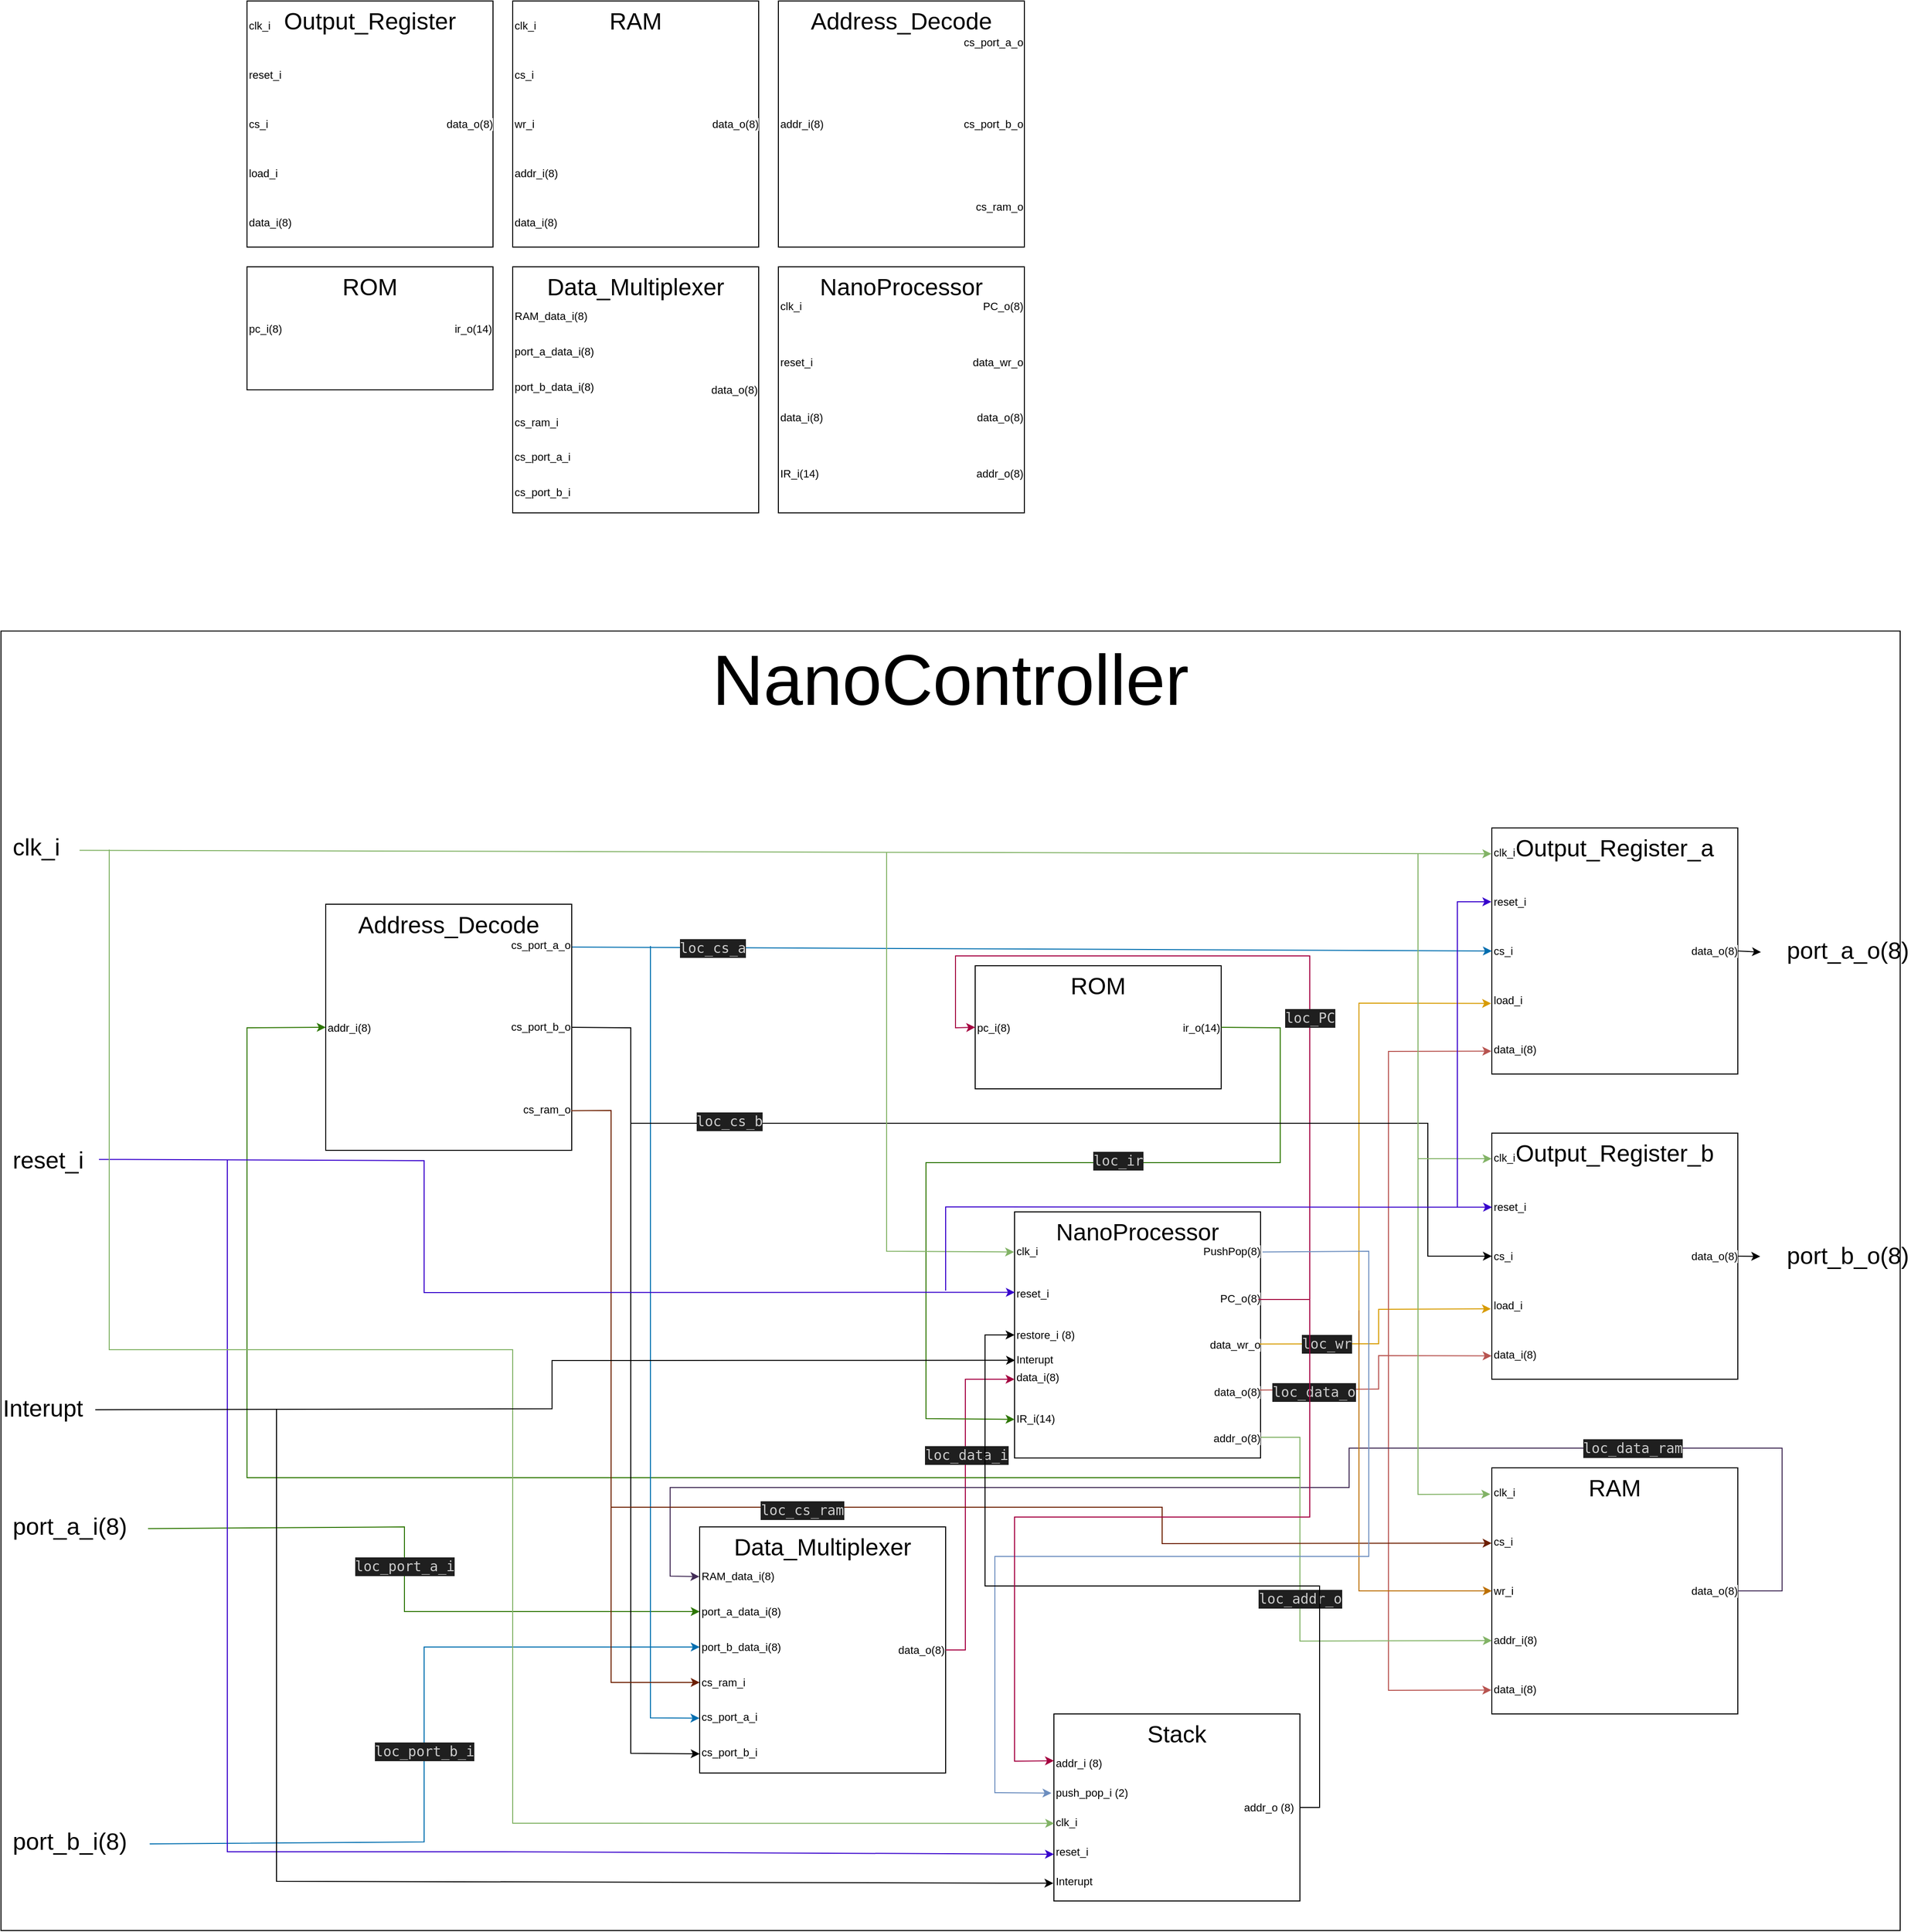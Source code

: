 <mxfile version="24.0.1" type="github">
  <diagram name="Page-1" id="FPIdoWPQeFc5p-aKN6lN">
    <mxGraphModel dx="2017" dy="580" grid="1" gridSize="10" guides="1" tooltips="1" connect="1" arrows="1" fold="1" page="1" pageScale="1" pageWidth="850" pageHeight="1100" math="0" shadow="0">
      <root>
        <mxCell id="0" />
        <mxCell id="1" parent="0" />
        <mxCell id="mMf6VHpU0IKwdCsaFcJv-47" value="" style="group" parent="1" vertex="1" connectable="0">
          <mxGeometry x="-520" y="20" width="250" height="250" as="geometry" />
        </mxCell>
        <mxCell id="N9wiiqgjRLg7cLJURE3G-51" value="Output_Register" style="rounded=0;whiteSpace=wrap;html=1;fontSize=24;verticalAlign=top;" parent="mMf6VHpU0IKwdCsaFcJv-47" vertex="1">
          <mxGeometry width="249.994" height="250" as="geometry" />
        </mxCell>
        <mxCell id="N9wiiqgjRLg7cLJURE3G-54" style="edgeStyle=orthogonalEdgeStyle;rounded=0;orthogonalLoop=1;jettySize=auto;html=1;exitX=0.5;exitY=1;exitDx=0;exitDy=0;" parent="mMf6VHpU0IKwdCsaFcJv-47" source="N9wiiqgjRLg7cLJURE3G-51" target="N9wiiqgjRLg7cLJURE3G-51" edge="1">
          <mxGeometry relative="1" as="geometry" />
        </mxCell>
        <mxCell id="mMf6VHpU0IKwdCsaFcJv-40" value="clk_i" style="edgeLabel;html=1;align=left;verticalAlign=middle;resizable=0;points=[];" parent="mMf6VHpU0IKwdCsaFcJv-47" vertex="1" connectable="0">
          <mxGeometry x="0.006" y="25" as="geometry" />
        </mxCell>
        <mxCell id="mMf6VHpU0IKwdCsaFcJv-41" value="reset_i" style="edgeLabel;html=1;align=left;verticalAlign=middle;resizable=0;points=[];" parent="mMf6VHpU0IKwdCsaFcJv-47" vertex="1" connectable="0">
          <mxGeometry x="0.006" y="75" as="geometry" />
        </mxCell>
        <mxCell id="mMf6VHpU0IKwdCsaFcJv-42" value="cs_i" style="edgeLabel;html=1;align=left;verticalAlign=middle;resizable=0;points=[];" parent="mMf6VHpU0IKwdCsaFcJv-47" vertex="1" connectable="0">
          <mxGeometry x="0.006" y="125" as="geometry" />
        </mxCell>
        <mxCell id="mMf6VHpU0IKwdCsaFcJv-43" value="load_i" style="edgeLabel;html=1;align=left;verticalAlign=middle;resizable=0;points=[];" parent="mMf6VHpU0IKwdCsaFcJv-47" vertex="1" connectable="0">
          <mxGeometry x="0.006" y="175" as="geometry" />
        </mxCell>
        <mxCell id="mMf6VHpU0IKwdCsaFcJv-44" value="&lt;div&gt;data_i(8)&lt;/div&gt;" style="edgeLabel;html=1;align=left;verticalAlign=middle;resizable=0;points=[];" parent="mMf6VHpU0IKwdCsaFcJv-47" vertex="1" connectable="0">
          <mxGeometry x="0.006" y="225" as="geometry" />
        </mxCell>
        <mxCell id="mMf6VHpU0IKwdCsaFcJv-45" value="&lt;div&gt;data_o(8)&lt;/div&gt;" style="edgeLabel;html=1;align=right;verticalAlign=middle;resizable=0;points=[];" parent="mMf6VHpU0IKwdCsaFcJv-47" vertex="1" connectable="0">
          <mxGeometry x="250" y="125.0" as="geometry" />
        </mxCell>
        <mxCell id="mMf6VHpU0IKwdCsaFcJv-48" value="" style="group" parent="1" vertex="1" connectable="0">
          <mxGeometry x="-249.998" y="20" width="250" height="250" as="geometry" />
        </mxCell>
        <mxCell id="N9wiiqgjRLg7cLJURE3G-33" value="RAM" style="rounded=0;whiteSpace=wrap;html=1;verticalAlign=top;fontSize=24;" parent="mMf6VHpU0IKwdCsaFcJv-48" vertex="1">
          <mxGeometry width="250" height="250" as="geometry" />
        </mxCell>
        <mxCell id="mMf6VHpU0IKwdCsaFcJv-30" value="clk_i" style="edgeLabel;html=1;align=left;verticalAlign=middle;resizable=0;points=[];" parent="mMf6VHpU0IKwdCsaFcJv-48" vertex="1" connectable="0">
          <mxGeometry x="0.008" y="25" as="geometry" />
        </mxCell>
        <mxCell id="mMf6VHpU0IKwdCsaFcJv-31" value="cs_i" style="edgeLabel;html=1;align=left;verticalAlign=middle;resizable=0;points=[];" parent="mMf6VHpU0IKwdCsaFcJv-48" vertex="1" connectable="0">
          <mxGeometry x="0.008" y="75" as="geometry" />
        </mxCell>
        <mxCell id="mMf6VHpU0IKwdCsaFcJv-32" value="wr_i" style="edgeLabel;html=1;align=left;verticalAlign=middle;resizable=0;points=[];" parent="mMf6VHpU0IKwdCsaFcJv-48" vertex="1" connectable="0">
          <mxGeometry x="0.008" y="125" as="geometry" />
        </mxCell>
        <mxCell id="mMf6VHpU0IKwdCsaFcJv-33" value="addr_i(8)" style="edgeLabel;html=1;align=left;verticalAlign=middle;resizable=0;points=[];" parent="mMf6VHpU0IKwdCsaFcJv-48" vertex="1" connectable="0">
          <mxGeometry x="0.008" y="175" as="geometry" />
        </mxCell>
        <mxCell id="mMf6VHpU0IKwdCsaFcJv-34" value="&lt;div&gt;data_i(8)&lt;/div&gt;" style="edgeLabel;html=1;align=left;verticalAlign=middle;resizable=0;points=[];" parent="mMf6VHpU0IKwdCsaFcJv-48" vertex="1" connectable="0">
          <mxGeometry x="0.008" y="225" as="geometry" />
        </mxCell>
        <mxCell id="mMf6VHpU0IKwdCsaFcJv-35" value="&lt;div&gt;data_o(8)&lt;/div&gt;" style="edgeLabel;html=1;align=right;verticalAlign=middle;resizable=0;points=[];" parent="mMf6VHpU0IKwdCsaFcJv-48" vertex="1" connectable="0">
          <mxGeometry x="250.0" y="125.0" as="geometry" />
        </mxCell>
        <mxCell id="mMf6VHpU0IKwdCsaFcJv-49" value="" style="group" parent="1" vertex="1" connectable="0">
          <mxGeometry x="19.996" y="20" width="250.0" height="250" as="geometry" />
        </mxCell>
        <mxCell id="N9wiiqgjRLg7cLJURE3G-68" value="Address_Decode" style="rounded=0;whiteSpace=wrap;html=1;verticalAlign=top;fontSize=24;" parent="mMf6VHpU0IKwdCsaFcJv-49" vertex="1">
          <mxGeometry x="0.005" width="249.995" height="250.0" as="geometry" />
        </mxCell>
        <mxCell id="N9wiiqgjRLg7cLJURE3G-71" style="edgeStyle=orthogonalEdgeStyle;rounded=0;orthogonalLoop=1;jettySize=auto;html=1;exitX=0.5;exitY=1;exitDx=0;exitDy=0;" parent="mMf6VHpU0IKwdCsaFcJv-49" source="N9wiiqgjRLg7cLJURE3G-68" target="N9wiiqgjRLg7cLJURE3G-68" edge="1">
          <mxGeometry relative="1" as="geometry" />
        </mxCell>
        <mxCell id="mMf6VHpU0IKwdCsaFcJv-4" value="cs_port_b_o" style="edgeLabel;html=1;align=right;verticalAlign=middle;resizable=0;points=[];" parent="mMf6VHpU0IKwdCsaFcJv-49" vertex="1" connectable="0">
          <mxGeometry x="249.995" y="124.583" as="geometry" />
        </mxCell>
        <mxCell id="mMf6VHpU0IKwdCsaFcJv-5" value="cs_port_a_o" style="edgeLabel;html=1;align=right;verticalAlign=middle;resizable=0;points=[];" parent="mMf6VHpU0IKwdCsaFcJv-49" vertex="1" connectable="0">
          <mxGeometry x="249.995" y="41.667" as="geometry" />
        </mxCell>
        <mxCell id="mMf6VHpU0IKwdCsaFcJv-6" value="&lt;div&gt;cs_ram_o&lt;/div&gt;" style="edgeLabel;html=1;align=right;verticalAlign=middle;resizable=0;points=[];" parent="mMf6VHpU0IKwdCsaFcJv-49" vertex="1" connectable="0">
          <mxGeometry x="249.995" y="208.333" as="geometry" />
        </mxCell>
        <mxCell id="mMf6VHpU0IKwdCsaFcJv-7" value="addr_i(8)" style="edgeLabel;html=1;align=left;verticalAlign=middle;resizable=0;points=[];" parent="mMf6VHpU0IKwdCsaFcJv-49" vertex="1" connectable="0">
          <mxGeometry y="125" as="geometry" />
        </mxCell>
        <mxCell id="mMf6VHpU0IKwdCsaFcJv-50" value="" style="group" parent="1" vertex="1" connectable="0">
          <mxGeometry x="-520.003" y="290" width="250" height="125" as="geometry" />
        </mxCell>
        <mxCell id="N9wiiqgjRLg7cLJURE3G-1" value="ROM" style="rounded=0;whiteSpace=wrap;html=1;verticalAlign=top;fontSize=24;" parent="mMf6VHpU0IKwdCsaFcJv-50" vertex="1">
          <mxGeometry x="0.006" width="249.99" height="125" as="geometry" />
        </mxCell>
        <mxCell id="N9wiiqgjRLg7cLJURE3G-3" style="edgeStyle=orthogonalEdgeStyle;rounded=0;orthogonalLoop=1;jettySize=auto;html=1;exitX=0.5;exitY=1;exitDx=0;exitDy=0;" parent="mMf6VHpU0IKwdCsaFcJv-50" source="N9wiiqgjRLg7cLJURE3G-1" target="N9wiiqgjRLg7cLJURE3G-1" edge="1">
          <mxGeometry relative="1" as="geometry" />
        </mxCell>
        <mxCell id="mMf6VHpU0IKwdCsaFcJv-17" value="ir_o(14)" style="edgeLabel;html=1;align=right;verticalAlign=middle;resizable=0;points=[];" parent="mMf6VHpU0IKwdCsaFcJv-50" vertex="1" connectable="0">
          <mxGeometry x="250" y="62.495" as="geometry" />
        </mxCell>
        <mxCell id="mMf6VHpU0IKwdCsaFcJv-18" value="pc_i(8)" style="edgeLabel;html=1;align=left;verticalAlign=middle;resizable=0;points=[];" parent="mMf6VHpU0IKwdCsaFcJv-50" vertex="1" connectable="0">
          <mxGeometry y="62.5" as="geometry" />
        </mxCell>
        <mxCell id="mMf6VHpU0IKwdCsaFcJv-51" value="" style="group" parent="1" vertex="1" connectable="0">
          <mxGeometry x="-250.004" y="290" width="250" height="250" as="geometry" />
        </mxCell>
        <mxCell id="N9wiiqgjRLg7cLJURE3G-13" value="Data_Multiplexer" style="rounded=0;whiteSpace=wrap;html=1;movable=1;resizable=1;rotatable=1;deletable=1;editable=1;locked=0;connectable=1;verticalAlign=top;fontSize=24;" parent="mMf6VHpU0IKwdCsaFcJv-51" vertex="1">
          <mxGeometry x="0.004" width="249.996" height="250.0" as="geometry" />
        </mxCell>
        <mxCell id="N9wiiqgjRLg7cLJURE3G-16" style="edgeStyle=orthogonalEdgeStyle;rounded=0;orthogonalLoop=1;jettySize=auto;html=1;exitX=0.5;exitY=1;exitDx=0;exitDy=0;movable=1;resizable=1;rotatable=1;deletable=1;editable=1;locked=0;connectable=1;verticalAlign=top;" parent="mMf6VHpU0IKwdCsaFcJv-51" source="N9wiiqgjRLg7cLJURE3G-13" target="N9wiiqgjRLg7cLJURE3G-13" edge="1">
          <mxGeometry relative="1" as="geometry" />
        </mxCell>
        <mxCell id="mMf6VHpU0IKwdCsaFcJv-36" value="" style="edgeStyle=orthogonalEdgeStyle;rounded=0;orthogonalLoop=1;jettySize=auto;html=1;" parent="mMf6VHpU0IKwdCsaFcJv-51" source="mMf6VHpU0IKwdCsaFcJv-9" target="N9wiiqgjRLg7cLJURE3G-13" edge="1">
          <mxGeometry relative="1" as="geometry" />
        </mxCell>
        <mxCell id="mMf6VHpU0IKwdCsaFcJv-9" value="&lt;div&gt;data_o(8)&lt;/div&gt;" style="edgeLabel;html=1;align=right;verticalAlign=middle;resizable=1;points=[];movable=1;rotatable=1;deletable=1;editable=1;locked=0;connectable=1;" parent="mMf6VHpU0IKwdCsaFcJv-51" vertex="1" connectable="0">
          <mxGeometry x="249.996" y="125" as="geometry" />
        </mxCell>
        <mxCell id="mMf6VHpU0IKwdCsaFcJv-10" value="&lt;div&gt;RAM_data_i(8)&lt;/div&gt;" style="edgeLabel;html=1;align=left;verticalAlign=middle;resizable=1;points=[];movable=1;rotatable=1;deletable=1;editable=1;locked=0;connectable=1;" parent="mMf6VHpU0IKwdCsaFcJv-51" vertex="1" connectable="0">
          <mxGeometry x="0.01" y="50.003" as="geometry" />
        </mxCell>
        <mxCell id="mMf6VHpU0IKwdCsaFcJv-11" value="port_a_data_i(8)" style="edgeLabel;html=1;align=left;verticalAlign=middle;resizable=1;points=[];movable=1;rotatable=1;deletable=1;editable=1;locked=0;connectable=1;" parent="mMf6VHpU0IKwdCsaFcJv-51" vertex="1" connectable="0">
          <mxGeometry x="0.01" y="86" as="geometry" />
        </mxCell>
        <mxCell id="mMf6VHpU0IKwdCsaFcJv-12" value="port_b_data_i(8)" style="edgeLabel;html=1;align=left;verticalAlign=middle;resizable=1;points=[];movable=1;rotatable=1;deletable=1;editable=1;locked=0;connectable=1;" parent="mMf6VHpU0IKwdCsaFcJv-51" vertex="1" connectable="0">
          <mxGeometry x="0.01" y="122" as="geometry" />
        </mxCell>
        <mxCell id="mMf6VHpU0IKwdCsaFcJv-13" value="cs_ram_i" style="edgeLabel;html=1;align=left;verticalAlign=middle;resizable=1;points=[];movable=1;rotatable=1;deletable=1;editable=1;locked=0;connectable=1;" parent="mMf6VHpU0IKwdCsaFcJv-51" vertex="1" connectable="0">
          <mxGeometry y="158" as="geometry" />
        </mxCell>
        <mxCell id="mMf6VHpU0IKwdCsaFcJv-14" value="cs_port_a_i" style="edgeLabel;html=1;align=left;verticalAlign=middle;resizable=1;points=[];movable=1;rotatable=1;deletable=1;editable=1;locked=0;connectable=1;" parent="mMf6VHpU0IKwdCsaFcJv-51" vertex="1" connectable="0">
          <mxGeometry y="193" as="geometry" />
        </mxCell>
        <mxCell id="mMf6VHpU0IKwdCsaFcJv-15" value="cs_port_b_i" style="edgeLabel;html=1;align=left;verticalAlign=middle;resizable=1;points=[];movable=1;rotatable=1;deletable=1;editable=1;locked=0;connectable=1;" parent="mMf6VHpU0IKwdCsaFcJv-51" vertex="1" connectable="0">
          <mxGeometry y="229.167" as="geometry" />
        </mxCell>
        <mxCell id="u6_HCMi7Y2Q1IlWqlrbd-282" value="" style="group" parent="1" vertex="1" connectable="0">
          <mxGeometry x="19.989" y="290" width="250.002" height="250" as="geometry" />
        </mxCell>
        <mxCell id="u6_HCMi7Y2Q1IlWqlrbd-272" value="NanoProcessor" style="rounded=0;whiteSpace=wrap;html=1;verticalAlign=top;fontSize=24;" parent="u6_HCMi7Y2Q1IlWqlrbd-282" vertex="1">
          <mxGeometry x="0.002" width="250" height="250" as="geometry" />
        </mxCell>
        <mxCell id="u6_HCMi7Y2Q1IlWqlrbd-273" value="clk_i" style="edgeLabel;html=1;align=left;verticalAlign=middle;resizable=0;points=[];" parent="u6_HCMi7Y2Q1IlWqlrbd-282" vertex="1" connectable="0">
          <mxGeometry y="40" as="geometry" />
        </mxCell>
        <mxCell id="u6_HCMi7Y2Q1IlWqlrbd-274" value="reset_i" style="edgeLabel;html=1;align=left;verticalAlign=middle;resizable=0;points=[];" parent="u6_HCMi7Y2Q1IlWqlrbd-282" vertex="1" connectable="0">
          <mxGeometry x="0.01" y="97" as="geometry" />
        </mxCell>
        <mxCell id="u6_HCMi7Y2Q1IlWqlrbd-275" value="data_i(8)" style="edgeLabel;html=1;align=left;verticalAlign=middle;resizable=0;points=[];" parent="u6_HCMi7Y2Q1IlWqlrbd-282" vertex="1" connectable="0">
          <mxGeometry x="0.01" y="153" as="geometry" />
        </mxCell>
        <mxCell id="u6_HCMi7Y2Q1IlWqlrbd-276" value="IR_i(14)" style="edgeLabel;html=1;align=left;verticalAlign=middle;resizable=0;points=[];" parent="u6_HCMi7Y2Q1IlWqlrbd-282" vertex="1" connectable="0">
          <mxGeometry y="210" as="geometry" />
        </mxCell>
        <mxCell id="u6_HCMi7Y2Q1IlWqlrbd-278" value="&lt;div&gt;data_wr_o&lt;/div&gt;" style="edgeLabel;html=1;align=right;verticalAlign=middle;resizable=0;points=[];" parent="u6_HCMi7Y2Q1IlWqlrbd-282" vertex="1" connectable="0">
          <mxGeometry x="250.002" y="97" as="geometry" />
        </mxCell>
        <mxCell id="u6_HCMi7Y2Q1IlWqlrbd-279" value="PC_o(8)" style="edgeLabel;html=1;align=right;verticalAlign=middle;resizable=0;points=[];" parent="u6_HCMi7Y2Q1IlWqlrbd-282" vertex="1" connectable="0">
          <mxGeometry x="250.002" y="40.0" as="geometry" />
        </mxCell>
        <mxCell id="u6_HCMi7Y2Q1IlWqlrbd-280" value="&lt;div&gt;data_o(8)&lt;/div&gt;" style="edgeLabel;html=1;align=right;verticalAlign=middle;resizable=0;points=[];" parent="u6_HCMi7Y2Q1IlWqlrbd-282" vertex="1" connectable="0">
          <mxGeometry x="250.002" y="153" as="geometry" />
        </mxCell>
        <mxCell id="u6_HCMi7Y2Q1IlWqlrbd-281" value="&lt;div&gt;addr_o(8)&lt;/div&gt;" style="edgeLabel;html=1;align=right;verticalAlign=middle;resizable=0;points=[];" parent="u6_HCMi7Y2Q1IlWqlrbd-282" vertex="1" connectable="0">
          <mxGeometry x="250.002" y="210.0" as="geometry" />
        </mxCell>
        <mxCell id="u6_HCMi7Y2Q1IlWqlrbd-283" value="&lt;font style=&quot;font-size: 72px;&quot;&gt;NanoController&lt;/font&gt;" style="rounded=0;whiteSpace=wrap;html=1;verticalAlign=top;" parent="1" vertex="1">
          <mxGeometry x="-770" y="660" width="1930" height="1320" as="geometry" />
        </mxCell>
        <mxCell id="u6_HCMi7Y2Q1IlWqlrbd-285" value="&lt;font style=&quot;font-size: 24px;&quot;&gt;clk_i&lt;/font&gt;" style="text;html=1;align=left;verticalAlign=middle;resizable=0;points=[];autosize=1;strokeColor=none;fillColor=none;flipV=0;flipH=1;" parent="1" vertex="1">
          <mxGeometry x="-760" y="860" width="70" height="40" as="geometry" />
        </mxCell>
        <mxCell id="u6_HCMi7Y2Q1IlWqlrbd-286" value="&lt;font style=&quot;font-size: 24px;&quot;&gt;reset_i&lt;/font&gt;" style="text;html=1;align=left;verticalAlign=middle;resizable=0;points=[];autosize=1;strokeColor=none;fillColor=none;flipV=0;flipH=1;" parent="1" vertex="1">
          <mxGeometry x="-760" y="1177.5" width="90" height="40" as="geometry" />
        </mxCell>
        <mxCell id="u6_HCMi7Y2Q1IlWqlrbd-288" value="&lt;font style=&quot;font-size: 24px;&quot;&gt;port_a_i(8)&lt;/font&gt;" style="text;html=1;align=left;verticalAlign=middle;resizable=0;points=[];autosize=1;strokeColor=none;fillColor=none;flipV=0;flipH=1;" parent="1" vertex="1">
          <mxGeometry x="-760" y="1550" width="140" height="40" as="geometry" />
        </mxCell>
        <mxCell id="u6_HCMi7Y2Q1IlWqlrbd-289" value="&lt;font style=&quot;font-size: 24px;&quot;&gt;port_b_i(8)&lt;/font&gt;" style="text;html=1;align=left;verticalAlign=middle;resizable=0;points=[];autosize=1;strokeColor=none;fillColor=none;flipV=0;flipH=1;" parent="1" vertex="1">
          <mxGeometry x="-760" y="1870" width="140" height="40" as="geometry" />
        </mxCell>
        <mxCell id="u6_HCMi7Y2Q1IlWqlrbd-290" value="&lt;font style=&quot;font-size: 24px;&quot;&gt;port_a_o(8)&lt;/font&gt;" style="text;html=1;align=right;verticalAlign=middle;resizable=0;points=[];autosize=1;strokeColor=none;fillColor=none;" parent="1" vertex="1">
          <mxGeometry x="1020" y="965" width="150" height="40" as="geometry" />
        </mxCell>
        <mxCell id="u6_HCMi7Y2Q1IlWqlrbd-291" value="&lt;font style=&quot;font-size: 24px;&quot;&gt;port_b_o(8)&lt;/font&gt;" style="text;html=1;align=right;verticalAlign=middle;resizable=0;points=[];autosize=1;strokeColor=none;fillColor=none;" parent="1" vertex="1">
          <mxGeometry x="1020" y="1275" width="150" height="40" as="geometry" />
        </mxCell>
        <mxCell id="u6_HCMi7Y2Q1IlWqlrbd-292" value="" style="group" parent="1" vertex="1" connectable="0">
          <mxGeometry x="259.999" y="1250" width="280.001" height="250" as="geometry" />
        </mxCell>
        <mxCell id="u6_HCMi7Y2Q1IlWqlrbd-293" value="NanoProcessor" style="rounded=0;whiteSpace=wrap;html=1;verticalAlign=top;fontSize=24;" parent="u6_HCMi7Y2Q1IlWqlrbd-292" vertex="1">
          <mxGeometry x="0.002" width="250" height="250" as="geometry" />
        </mxCell>
        <mxCell id="u6_HCMi7Y2Q1IlWqlrbd-294" value="clk_i" style="edgeLabel;html=1;align=left;verticalAlign=middle;resizable=0;points=[];" parent="u6_HCMi7Y2Q1IlWqlrbd-292" vertex="1" connectable="0">
          <mxGeometry y="40" as="geometry" />
        </mxCell>
        <mxCell id="u6_HCMi7Y2Q1IlWqlrbd-295" value="reset_i" style="edgeLabel;html=1;align=left;verticalAlign=middle;resizable=0;points=[];" parent="u6_HCMi7Y2Q1IlWqlrbd-292" vertex="1" connectable="0">
          <mxGeometry x="0.01" y="83" as="geometry" />
        </mxCell>
        <mxCell id="u6_HCMi7Y2Q1IlWqlrbd-296" value="data_i(8)" style="edgeLabel;html=1;align=left;verticalAlign=middle;resizable=0;points=[];" parent="u6_HCMi7Y2Q1IlWqlrbd-292" vertex="1" connectable="0">
          <mxGeometry x="0.01" y="168" as="geometry" />
        </mxCell>
        <mxCell id="u6_HCMi7Y2Q1IlWqlrbd-297" value="IR_i(14)" style="edgeLabel;html=1;align=left;verticalAlign=middle;resizable=0;points=[];" parent="u6_HCMi7Y2Q1IlWqlrbd-292" vertex="1" connectable="0">
          <mxGeometry y="210" as="geometry" />
        </mxCell>
        <mxCell id="u6_HCMi7Y2Q1IlWqlrbd-298" value="&lt;div&gt;data_wr_o&lt;/div&gt;" style="edgeLabel;html=1;align=right;verticalAlign=middle;resizable=0;points=[];" parent="u6_HCMi7Y2Q1IlWqlrbd-292" vertex="1" connectable="0">
          <mxGeometry x="250.002" y="135" as="geometry" />
        </mxCell>
        <mxCell id="u6_HCMi7Y2Q1IlWqlrbd-299" value="PC_o(8)" style="edgeLabel;html=1;align=right;verticalAlign=middle;resizable=0;points=[];" parent="u6_HCMi7Y2Q1IlWqlrbd-292" vertex="1" connectable="0">
          <mxGeometry x="250.002" y="88" as="geometry" />
        </mxCell>
        <mxCell id="u6_HCMi7Y2Q1IlWqlrbd-300" value="&lt;div&gt;data_o(8)&lt;/div&gt;" style="edgeLabel;html=1;align=right;verticalAlign=middle;resizable=0;points=[];" parent="u6_HCMi7Y2Q1IlWqlrbd-292" vertex="1" connectable="0">
          <mxGeometry x="250.002" y="183" as="geometry" />
        </mxCell>
        <mxCell id="u6_HCMi7Y2Q1IlWqlrbd-301" value="&lt;div&gt;addr_o(8)&lt;/div&gt;" style="edgeLabel;html=1;align=right;verticalAlign=middle;resizable=0;points=[];" parent="u6_HCMi7Y2Q1IlWqlrbd-292" vertex="1" connectable="0">
          <mxGeometry x="250.002" y="230.0" as="geometry" />
        </mxCell>
        <mxCell id="9dOAVIo0_q9MPd1h_VvT-8" value="restore_i (8)" style="edgeLabel;html=1;align=left;verticalAlign=middle;resizable=0;points=[];" vertex="1" connectable="0" parent="u6_HCMi7Y2Q1IlWqlrbd-292">
          <mxGeometry y="125" as="geometry" />
        </mxCell>
        <mxCell id="9dOAVIo0_q9MPd1h_VvT-9" value="PushPop(8)" style="edgeLabel;html=1;align=right;verticalAlign=middle;resizable=0;points=[];" vertex="1" connectable="0" parent="u6_HCMi7Y2Q1IlWqlrbd-292">
          <mxGeometry x="250.002" y="40" as="geometry" />
        </mxCell>
        <mxCell id="9dOAVIo0_q9MPd1h_VvT-18" value="Interupt" style="edgeLabel;html=1;align=left;verticalAlign=middle;resizable=0;points=[];" vertex="1" connectable="0" parent="u6_HCMi7Y2Q1IlWqlrbd-292">
          <mxGeometry y="150" as="geometry" />
        </mxCell>
        <mxCell id="u6_HCMi7Y2Q1IlWqlrbd-302" value="" style="group" parent="1" vertex="1" connectable="0">
          <mxGeometry x="745.002" y="1510" width="250" height="250" as="geometry" />
        </mxCell>
        <mxCell id="u6_HCMi7Y2Q1IlWqlrbd-303" value="RAM" style="rounded=0;whiteSpace=wrap;html=1;verticalAlign=top;fontSize=24;" parent="u6_HCMi7Y2Q1IlWqlrbd-302" vertex="1">
          <mxGeometry width="250" height="250" as="geometry" />
        </mxCell>
        <mxCell id="u6_HCMi7Y2Q1IlWqlrbd-304" value="clk_i" style="edgeLabel;html=1;align=left;verticalAlign=middle;resizable=0;points=[];" parent="u6_HCMi7Y2Q1IlWqlrbd-302" vertex="1" connectable="0">
          <mxGeometry x="0.008" y="25" as="geometry" />
        </mxCell>
        <mxCell id="u6_HCMi7Y2Q1IlWqlrbd-305" value="cs_i" style="edgeLabel;html=1;align=left;verticalAlign=middle;resizable=0;points=[];" parent="u6_HCMi7Y2Q1IlWqlrbd-302" vertex="1" connectable="0">
          <mxGeometry x="0.008" y="75" as="geometry" />
        </mxCell>
        <mxCell id="u6_HCMi7Y2Q1IlWqlrbd-306" value="wr_i" style="edgeLabel;html=1;align=left;verticalAlign=middle;resizable=0;points=[];" parent="u6_HCMi7Y2Q1IlWqlrbd-302" vertex="1" connectable="0">
          <mxGeometry x="0.008" y="125" as="geometry" />
        </mxCell>
        <mxCell id="u6_HCMi7Y2Q1IlWqlrbd-307" value="addr_i(8)" style="edgeLabel;html=1;align=left;verticalAlign=middle;resizable=0;points=[];" parent="u6_HCMi7Y2Q1IlWqlrbd-302" vertex="1" connectable="0">
          <mxGeometry x="0.008" y="175" as="geometry" />
        </mxCell>
        <mxCell id="u6_HCMi7Y2Q1IlWqlrbd-308" value="&lt;div&gt;data_i(8)&lt;/div&gt;" style="edgeLabel;html=1;align=left;verticalAlign=middle;resizable=0;points=[];" parent="u6_HCMi7Y2Q1IlWqlrbd-302" vertex="1" connectable="0">
          <mxGeometry x="0.008" y="225" as="geometry" />
        </mxCell>
        <mxCell id="u6_HCMi7Y2Q1IlWqlrbd-309" value="&lt;div&gt;data_o(8)&lt;/div&gt;" style="edgeLabel;html=1;align=right;verticalAlign=middle;resizable=0;points=[];" parent="u6_HCMi7Y2Q1IlWqlrbd-302" vertex="1" connectable="0">
          <mxGeometry x="250.0" y="125.0" as="geometry" />
        </mxCell>
        <mxCell id="u6_HCMi7Y2Q1IlWqlrbd-319" value="" style="group" parent="1" vertex="1" connectable="0">
          <mxGeometry x="219.997" y="1000" width="250" height="125" as="geometry" />
        </mxCell>
        <mxCell id="u6_HCMi7Y2Q1IlWqlrbd-320" value="ROM" style="rounded=0;whiteSpace=wrap;html=1;verticalAlign=top;fontSize=24;" parent="u6_HCMi7Y2Q1IlWqlrbd-319" vertex="1">
          <mxGeometry x="0.006" width="249.99" height="125" as="geometry" />
        </mxCell>
        <mxCell id="u6_HCMi7Y2Q1IlWqlrbd-321" style="edgeStyle=orthogonalEdgeStyle;rounded=0;orthogonalLoop=1;jettySize=auto;html=1;exitX=0.5;exitY=1;exitDx=0;exitDy=0;" parent="u6_HCMi7Y2Q1IlWqlrbd-319" source="u6_HCMi7Y2Q1IlWqlrbd-320" target="u6_HCMi7Y2Q1IlWqlrbd-320" edge="1">
          <mxGeometry relative="1" as="geometry" />
        </mxCell>
        <mxCell id="u6_HCMi7Y2Q1IlWqlrbd-322" value="ir_o(14)" style="edgeLabel;html=1;align=right;verticalAlign=middle;resizable=0;points=[];" parent="u6_HCMi7Y2Q1IlWqlrbd-319" vertex="1" connectable="0">
          <mxGeometry x="250" y="62.495" as="geometry" />
        </mxCell>
        <mxCell id="u6_HCMi7Y2Q1IlWqlrbd-323" value="pc_i(8)" style="edgeLabel;html=1;align=left;verticalAlign=middle;resizable=0;points=[];" parent="u6_HCMi7Y2Q1IlWqlrbd-319" vertex="1" connectable="0">
          <mxGeometry y="62.5" as="geometry" />
        </mxCell>
        <mxCell id="u6_HCMi7Y2Q1IlWqlrbd-324" value="" style="group" parent="1" vertex="1" connectable="0">
          <mxGeometry x="-440.004" y="937.5" width="250.0" height="250" as="geometry" />
        </mxCell>
        <mxCell id="u6_HCMi7Y2Q1IlWqlrbd-325" value="Address_Decode" style="rounded=0;whiteSpace=wrap;html=1;verticalAlign=top;fontSize=24;" parent="u6_HCMi7Y2Q1IlWqlrbd-324" vertex="1">
          <mxGeometry x="0.005" width="249.995" height="250.0" as="geometry" />
        </mxCell>
        <mxCell id="u6_HCMi7Y2Q1IlWqlrbd-326" style="edgeStyle=orthogonalEdgeStyle;rounded=0;orthogonalLoop=1;jettySize=auto;html=1;exitX=0.5;exitY=1;exitDx=0;exitDy=0;" parent="u6_HCMi7Y2Q1IlWqlrbd-324" source="u6_HCMi7Y2Q1IlWqlrbd-325" target="u6_HCMi7Y2Q1IlWqlrbd-325" edge="1">
          <mxGeometry relative="1" as="geometry" />
        </mxCell>
        <mxCell id="u6_HCMi7Y2Q1IlWqlrbd-327" value="cs_port_b_o" style="edgeLabel;html=1;align=right;verticalAlign=middle;resizable=0;points=[];" parent="u6_HCMi7Y2Q1IlWqlrbd-324" vertex="1" connectable="0">
          <mxGeometry x="249.995" y="124.583" as="geometry" />
        </mxCell>
        <mxCell id="u6_HCMi7Y2Q1IlWqlrbd-328" value="cs_port_a_o" style="edgeLabel;html=1;align=right;verticalAlign=middle;resizable=0;points=[];" parent="u6_HCMi7Y2Q1IlWqlrbd-324" vertex="1" connectable="0">
          <mxGeometry x="249.995" y="41.667" as="geometry" />
        </mxCell>
        <mxCell id="u6_HCMi7Y2Q1IlWqlrbd-329" value="&lt;div&gt;cs_ram_o&lt;/div&gt;" style="edgeLabel;html=1;align=right;verticalAlign=middle;resizable=0;points=[];" parent="u6_HCMi7Y2Q1IlWqlrbd-324" vertex="1" connectable="0">
          <mxGeometry x="249.995" y="208.333" as="geometry" />
        </mxCell>
        <mxCell id="u6_HCMi7Y2Q1IlWqlrbd-330" value="addr_i(8)" style="edgeLabel;html=1;align=left;verticalAlign=middle;resizable=0;points=[];" parent="u6_HCMi7Y2Q1IlWqlrbd-324" vertex="1" connectable="0">
          <mxGeometry y="125" as="geometry" />
        </mxCell>
        <mxCell id="u6_HCMi7Y2Q1IlWqlrbd-331" value="" style="group" parent="1" vertex="1" connectable="0">
          <mxGeometry x="-60.004" y="1570" width="250" height="250" as="geometry" />
        </mxCell>
        <mxCell id="u6_HCMi7Y2Q1IlWqlrbd-332" value="Data_Multiplexer" style="rounded=0;whiteSpace=wrap;html=1;movable=1;resizable=1;rotatable=1;deletable=1;editable=1;locked=0;connectable=1;verticalAlign=top;fontSize=24;" parent="u6_HCMi7Y2Q1IlWqlrbd-331" vertex="1">
          <mxGeometry x="0.004" width="249.996" height="250.0" as="geometry" />
        </mxCell>
        <mxCell id="u6_HCMi7Y2Q1IlWqlrbd-333" style="edgeStyle=orthogonalEdgeStyle;rounded=0;orthogonalLoop=1;jettySize=auto;html=1;exitX=0.5;exitY=1;exitDx=0;exitDy=0;movable=1;resizable=1;rotatable=1;deletable=1;editable=1;locked=0;connectable=1;verticalAlign=top;" parent="u6_HCMi7Y2Q1IlWqlrbd-331" source="u6_HCMi7Y2Q1IlWqlrbd-332" target="u6_HCMi7Y2Q1IlWqlrbd-332" edge="1">
          <mxGeometry relative="1" as="geometry" />
        </mxCell>
        <mxCell id="u6_HCMi7Y2Q1IlWqlrbd-334" value="" style="edgeStyle=orthogonalEdgeStyle;rounded=0;orthogonalLoop=1;jettySize=auto;html=1;" parent="u6_HCMi7Y2Q1IlWqlrbd-331" source="u6_HCMi7Y2Q1IlWqlrbd-335" target="u6_HCMi7Y2Q1IlWqlrbd-332" edge="1">
          <mxGeometry relative="1" as="geometry" />
        </mxCell>
        <mxCell id="u6_HCMi7Y2Q1IlWqlrbd-335" value="&lt;div&gt;data_o(8)&lt;/div&gt;" style="edgeLabel;html=1;align=right;verticalAlign=middle;resizable=1;points=[];movable=1;rotatable=1;deletable=1;editable=1;locked=0;connectable=1;" parent="u6_HCMi7Y2Q1IlWqlrbd-331" vertex="1" connectable="0">
          <mxGeometry x="249.996" y="125" as="geometry" />
        </mxCell>
        <mxCell id="u6_HCMi7Y2Q1IlWqlrbd-336" value="&lt;div&gt;RAM_data_i(8)&lt;/div&gt;" style="edgeLabel;html=1;align=left;verticalAlign=middle;resizable=1;points=[];movable=1;rotatable=1;deletable=1;editable=1;locked=0;connectable=1;" parent="u6_HCMi7Y2Q1IlWqlrbd-331" vertex="1" connectable="0">
          <mxGeometry x="0.01" y="50.003" as="geometry" />
        </mxCell>
        <mxCell id="u6_HCMi7Y2Q1IlWqlrbd-337" value="port_a_data_i(8)" style="edgeLabel;html=1;align=left;verticalAlign=middle;resizable=1;points=[];movable=1;rotatable=1;deletable=1;editable=1;locked=0;connectable=1;" parent="u6_HCMi7Y2Q1IlWqlrbd-331" vertex="1" connectable="0">
          <mxGeometry x="0.01" y="86" as="geometry" />
        </mxCell>
        <mxCell id="u6_HCMi7Y2Q1IlWqlrbd-338" value="port_b_data_i(8)" style="edgeLabel;html=1;align=left;verticalAlign=middle;resizable=1;points=[];movable=1;rotatable=1;deletable=1;editable=1;locked=0;connectable=1;" parent="u6_HCMi7Y2Q1IlWqlrbd-331" vertex="1" connectable="0">
          <mxGeometry x="0.01" y="122" as="geometry" />
        </mxCell>
        <mxCell id="u6_HCMi7Y2Q1IlWqlrbd-339" value="cs_ram_i" style="edgeLabel;html=1;align=left;verticalAlign=middle;resizable=1;points=[];movable=1;rotatable=1;deletable=1;editable=1;locked=0;connectable=1;" parent="u6_HCMi7Y2Q1IlWqlrbd-331" vertex="1" connectable="0">
          <mxGeometry y="158" as="geometry" />
        </mxCell>
        <mxCell id="u6_HCMi7Y2Q1IlWqlrbd-340" value="cs_port_a_i" style="edgeLabel;html=1;align=left;verticalAlign=middle;resizable=1;points=[];movable=1;rotatable=1;deletable=1;editable=1;locked=0;connectable=1;" parent="u6_HCMi7Y2Q1IlWqlrbd-331" vertex="1" connectable="0">
          <mxGeometry y="193" as="geometry" />
        </mxCell>
        <mxCell id="u6_HCMi7Y2Q1IlWqlrbd-341" value="cs_port_b_i" style="edgeLabel;html=1;align=left;verticalAlign=middle;resizable=1;points=[];movable=1;rotatable=1;deletable=1;editable=1;locked=0;connectable=1;" parent="u6_HCMi7Y2Q1IlWqlrbd-331" vertex="1" connectable="0">
          <mxGeometry y="229.167" as="geometry" />
        </mxCell>
        <mxCell id="u6_HCMi7Y2Q1IlWqlrbd-342" value="" style="endArrow=classic;html=1;rounded=0;exitX=0.004;exitY=0.543;exitDx=0;exitDy=0;exitPerimeter=0;entryX=0;entryY=0;entryDx=0;entryDy=0;entryPerimeter=0;fillColor=#60a917;strokeColor=#2D7600;" parent="1" source="u6_HCMi7Y2Q1IlWqlrbd-288" target="u6_HCMi7Y2Q1IlWqlrbd-337" edge="1">
          <mxGeometry width="50" height="50" relative="1" as="geometry">
            <mxPoint x="-510" y="1600" as="sourcePoint" />
            <mxPoint x="-460" y="1550" as="targetPoint" />
            <Array as="points">
              <mxPoint x="-360" y="1570" />
              <mxPoint x="-360" y="1656" />
            </Array>
          </mxGeometry>
        </mxCell>
        <mxCell id="u6_HCMi7Y2Q1IlWqlrbd-389" value="&lt;div data-darkreader-inline-bgcolor=&quot;&quot; data-darkreader-inline-color=&quot;&quot; style=&quot;color: rgb(204, 204, 204); background-color: rgb(31, 31, 31); font-family: &amp;quot;Droid Sans Mono&amp;quot;, &amp;quot;monospace&amp;quot;, monospace; font-weight: normal; font-size: 14px; line-height: 19px; white-space: pre; --darkreader-inline-color: #c8c3bc; --darkreader-inline-bgcolor: #17191a;&quot;&gt;&lt;div&gt;&lt;span data-darkreader-inline-color=&quot;&quot; style=&quot;color: rgb(204, 204, 204); --darkreader-inline-color: #c8c3bc;&quot;&gt;loc_port_a_i&lt;/span&gt;&lt;/div&gt;&lt;/div&gt;" style="edgeLabel;html=1;align=center;verticalAlign=middle;resizable=0;points=[];" parent="u6_HCMi7Y2Q1IlWqlrbd-342" vertex="1" connectable="0">
          <mxGeometry x="-0.07" relative="1" as="geometry">
            <mxPoint as="offset" />
          </mxGeometry>
        </mxCell>
        <mxCell id="u6_HCMi7Y2Q1IlWqlrbd-343" value="" style="endArrow=classic;html=1;rounded=0;exitX=-0.008;exitY=0.55;exitDx=0;exitDy=0;exitPerimeter=0;entryX=0;entryY=0;entryDx=0;entryDy=0;entryPerimeter=0;fillColor=#1ba1e2;strokeColor=#006EAF;" parent="1" source="u6_HCMi7Y2Q1IlWqlrbd-289" target="u6_HCMi7Y2Q1IlWqlrbd-338" edge="1">
          <mxGeometry width="50" height="50" relative="1" as="geometry">
            <mxPoint x="-611" y="1582" as="sourcePoint" />
            <mxPoint x="-340" y="1621" as="targetPoint" />
            <Array as="points">
              <mxPoint x="-340" y="1890" />
              <mxPoint x="-340" y="1692" />
            </Array>
          </mxGeometry>
        </mxCell>
        <mxCell id="u6_HCMi7Y2Q1IlWqlrbd-390" value="&lt;div data-darkreader-inline-bgcolor=&quot;&quot; data-darkreader-inline-color=&quot;&quot; style=&quot;color: rgb(204, 204, 204); background-color: rgb(31, 31, 31); font-family: &amp;quot;Droid Sans Mono&amp;quot;, &amp;quot;monospace&amp;quot;, monospace; font-weight: normal; font-size: 14px; line-height: 19px; white-space: pre; --darkreader-inline-color: #c8c3bc; --darkreader-inline-bgcolor: #17191a;&quot;&gt;&lt;div&gt;&lt;span data-darkreader-inline-color=&quot;&quot; style=&quot;color: rgb(204, 204, 204); --darkreader-inline-color: #c8c3bc;&quot;&gt;loc_port_b_i&lt;/span&gt;&lt;/div&gt;&lt;/div&gt;" style="edgeLabel;html=1;align=center;verticalAlign=middle;resizable=0;points=[];" parent="u6_HCMi7Y2Q1IlWqlrbd-343" vertex="1" connectable="0">
          <mxGeometry x="-0.018" relative="1" as="geometry">
            <mxPoint as="offset" />
          </mxGeometry>
        </mxCell>
        <mxCell id="u6_HCMi7Y2Q1IlWqlrbd-346" value="" style="endArrow=classic;html=1;rounded=0;exitX=0.996;exitY=0.537;exitDx=0;exitDy=0;exitPerimeter=0;entryX=-0.004;entryY=0.714;entryDx=0;entryDy=0;entryPerimeter=0;fillColor=#ffe6cc;strokeColor=#d79b00;" parent="1" source="u6_HCMi7Y2Q1IlWqlrbd-293" target="u6_HCMi7Y2Q1IlWqlrbd-311" edge="1">
          <mxGeometry width="50" height="50" relative="1" as="geometry">
            <mxPoint x="-260" y="886" as="sourcePoint" />
            <mxPoint x="-150" y="1295" as="targetPoint" />
            <Array as="points">
              <mxPoint x="630" y="1384" />
              <mxPoint x="630" y="1349" />
            </Array>
          </mxGeometry>
        </mxCell>
        <mxCell id="u6_HCMi7Y2Q1IlWqlrbd-392" value="&lt;div data-darkreader-inline-bgcolor=&quot;&quot; data-darkreader-inline-color=&quot;&quot; style=&quot;color: rgb(204, 204, 204); background-color: rgb(31, 31, 31); font-family: &amp;quot;Droid Sans Mono&amp;quot;, &amp;quot;monospace&amp;quot;, monospace; font-weight: normal; font-size: 14px; line-height: 19px; white-space: pre; --darkreader-inline-color: #c8c3bc; --darkreader-inline-bgcolor: #17191a;&quot;&gt;&lt;div&gt;&lt;span data-darkreader-inline-color=&quot;&quot; style=&quot;color: rgb(204, 204, 204); --darkreader-inline-color: #c8c3bc;&quot;&gt;loc_wr&lt;/span&gt;&lt;/div&gt;&lt;/div&gt;" style="edgeLabel;html=1;align=center;verticalAlign=middle;resizable=0;points=[];" parent="u6_HCMi7Y2Q1IlWqlrbd-346" vertex="1" connectable="0">
          <mxGeometry x="-0.499" relative="1" as="geometry">
            <mxPoint as="offset" />
          </mxGeometry>
        </mxCell>
        <mxCell id="u6_HCMi7Y2Q1IlWqlrbd-356" value="" style="endArrow=classic;html=1;rounded=0;entryX=-0.003;entryY=0.713;entryDx=0;entryDy=0;entryPerimeter=0;fillColor=#ffe6cc;strokeColor=#d79b00;" parent="1" target="u6_HCMi7Y2Q1IlWqlrbd-348" edge="1">
          <mxGeometry width="50" height="50" relative="1" as="geometry">
            <mxPoint x="610" y="1350" as="sourcePoint" />
            <mxPoint x="-151" y="1418" as="targetPoint" />
            <Array as="points">
              <mxPoint x="610" y="1038" />
            </Array>
          </mxGeometry>
        </mxCell>
        <mxCell id="u6_HCMi7Y2Q1IlWqlrbd-357" value="" style="endArrow=classic;html=1;rounded=0;fillColor=#d80073;strokeColor=#A50040;exitX=1;exitY=0.5;exitDx=0;exitDy=0;" parent="1" source="u6_HCMi7Y2Q1IlWqlrbd-332" edge="1">
          <mxGeometry width="50" height="50" relative="1" as="geometry">
            <mxPoint x="210" y="1695" as="sourcePoint" />
            <mxPoint x="260" y="1420" as="targetPoint" />
            <Array as="points">
              <mxPoint x="210" y="1695" />
              <mxPoint x="210" y="1420" />
            </Array>
          </mxGeometry>
        </mxCell>
        <mxCell id="u6_HCMi7Y2Q1IlWqlrbd-395" value="&lt;div data-darkreader-inline-bgcolor=&quot;&quot; data-darkreader-inline-color=&quot;&quot; style=&quot;color: rgb(204, 204, 204); background-color: rgb(31, 31, 31); font-family: &amp;quot;Droid Sans Mono&amp;quot;, &amp;quot;monospace&amp;quot;, monospace; font-weight: normal; font-size: 14px; line-height: 19px; white-space: pre; --darkreader-inline-color: #c8c3bc; --darkreader-inline-bgcolor: #17191a;&quot;&gt;&lt;div&gt;&lt;span data-darkreader-inline-color=&quot;&quot; style=&quot;color: rgb(204, 204, 204); --darkreader-inline-color: #c8c3bc;&quot;&gt;loc_data_i&lt;/span&gt;&lt;/div&gt;&lt;/div&gt;" style="edgeLabel;html=1;align=center;verticalAlign=middle;resizable=0;points=[];" parent="u6_HCMi7Y2Q1IlWqlrbd-357" vertex="1" connectable="0">
          <mxGeometry x="0.263" y="-1" relative="1" as="geometry">
            <mxPoint as="offset" />
          </mxGeometry>
        </mxCell>
        <mxCell id="u6_HCMi7Y2Q1IlWqlrbd-358" value="" style="endArrow=classic;html=1;rounded=0;exitX=0.991;exitY=0.356;exitDx=0;exitDy=0;exitPerimeter=0;entryX=0;entryY=0.5;entryDx=0;entryDy=0;fillColor=#d80073;strokeColor=#A50040;" parent="1" source="u6_HCMi7Y2Q1IlWqlrbd-293" target="u6_HCMi7Y2Q1IlWqlrbd-320" edge="1">
          <mxGeometry width="50" height="50" relative="1" as="geometry">
            <mxPoint x="500" y="1000" as="sourcePoint" />
            <mxPoint x="550" y="950" as="targetPoint" />
            <Array as="points">
              <mxPoint x="560" y="1339" />
              <mxPoint x="560" y="990" />
              <mxPoint x="200" y="990" />
              <mxPoint x="200" y="1063" />
            </Array>
          </mxGeometry>
        </mxCell>
        <mxCell id="u6_HCMi7Y2Q1IlWqlrbd-396" value="&lt;div data-darkreader-inline-bgcolor=&quot;&quot; data-darkreader-inline-color=&quot;&quot; style=&quot;color: rgb(204, 204, 204); background-color: rgb(31, 31, 31); font-family: &amp;quot;Droid Sans Mono&amp;quot;, &amp;quot;monospace&amp;quot;, monospace; font-weight: normal; font-size: 14px; line-height: 19px; white-space: pre; --darkreader-inline-color: #c8c3bc; --darkreader-inline-bgcolor: #17191a;&quot;&gt;&lt;div&gt;&lt;span data-darkreader-inline-color=&quot;&quot; style=&quot;color: rgb(204, 204, 204); --darkreader-inline-color: #c8c3bc;&quot;&gt;loc_PC&lt;/span&gt;&lt;/div&gt;&lt;/div&gt;" style="edgeLabel;html=1;align=center;verticalAlign=middle;resizable=0;points=[];" parent="u6_HCMi7Y2Q1IlWqlrbd-358" vertex="1" connectable="0">
          <mxGeometry x="-0.209" relative="1" as="geometry">
            <mxPoint as="offset" />
          </mxGeometry>
        </mxCell>
        <mxCell id="u6_HCMi7Y2Q1IlWqlrbd-359" value="" style="endArrow=classic;html=1;rounded=0;entryX=0;entryY=0.843;entryDx=0;entryDy=0;entryPerimeter=0;exitX=1;exitY=0.5;exitDx=0;exitDy=0;fillColor=#60a917;strokeColor=#2D7600;" parent="1" source="u6_HCMi7Y2Q1IlWqlrbd-320" target="u6_HCMi7Y2Q1IlWqlrbd-293" edge="1">
          <mxGeometry width="50" height="50" relative="1" as="geometry">
            <mxPoint x="50" y="1350" as="sourcePoint" />
            <mxPoint x="100" y="1300" as="targetPoint" />
            <Array as="points">
              <mxPoint x="530" y="1063" />
              <mxPoint x="530" y="1200" />
              <mxPoint x="170" y="1200" />
              <mxPoint x="170" y="1460" />
            </Array>
          </mxGeometry>
        </mxCell>
        <mxCell id="u6_HCMi7Y2Q1IlWqlrbd-397" value="&lt;div data-darkreader-inline-bgcolor=&quot;&quot; data-darkreader-inline-color=&quot;&quot; style=&quot;color: rgb(204, 204, 204); background-color: rgb(31, 31, 31); font-family: &amp;quot;Droid Sans Mono&amp;quot;, &amp;quot;monospace&amp;quot;, monospace; font-weight: normal; font-size: 14px; line-height: 19px; white-space: pre; --darkreader-inline-color: #c8c3bc; --darkreader-inline-bgcolor: #17191a;&quot;&gt;&lt;div&gt;&lt;span data-darkreader-inline-color=&quot;&quot; style=&quot;color: rgb(204, 204, 204); --darkreader-inline-color: #c8c3bc;&quot;&gt;loc_ir&lt;/span&gt;&lt;/div&gt;&lt;/div&gt;" style="edgeLabel;html=1;align=center;verticalAlign=middle;resizable=0;points=[];" parent="u6_HCMi7Y2Q1IlWqlrbd-359" vertex="1" connectable="0">
          <mxGeometry x="-0.201" y="-2" relative="1" as="geometry">
            <mxPoint as="offset" />
          </mxGeometry>
        </mxCell>
        <mxCell id="u6_HCMi7Y2Q1IlWqlrbd-360" value="" style="endArrow=classic;html=1;rounded=0;entryX=-0.002;entryY=0.903;entryDx=0;entryDy=0;entryPerimeter=0;fillColor=#f8cecc;strokeColor=#b85450;" parent="1" target="u6_HCMi7Y2Q1IlWqlrbd-303" edge="1">
          <mxGeometry width="50" height="50" relative="1" as="geometry">
            <mxPoint x="640" y="1400" as="sourcePoint" />
            <mxPoint x="490" y="1380" as="targetPoint" />
            <Array as="points">
              <mxPoint x="640" y="1736" />
            </Array>
          </mxGeometry>
        </mxCell>
        <mxCell id="u6_HCMi7Y2Q1IlWqlrbd-362" value="" style="endArrow=classic;html=1;rounded=0;exitX=0.996;exitY=0.724;exitDx=0;exitDy=0;exitPerimeter=0;entryX=-0.001;entryY=0.905;entryDx=0;entryDy=0;entryPerimeter=0;fillColor=#f8cecc;strokeColor=#b85450;" parent="1" source="u6_HCMi7Y2Q1IlWqlrbd-293" target="u6_HCMi7Y2Q1IlWqlrbd-311" edge="1">
          <mxGeometry width="50" height="50" relative="1" as="geometry">
            <mxPoint x="490" y="1216" as="sourcePoint" />
            <mxPoint x="640" y="1136" as="targetPoint" />
            <Array as="points">
              <mxPoint x="630" y="1430" />
              <mxPoint x="630" y="1396" />
            </Array>
          </mxGeometry>
        </mxCell>
        <mxCell id="u6_HCMi7Y2Q1IlWqlrbd-399" value="&lt;div data-darkreader-inline-bgcolor=&quot;&quot; data-darkreader-inline-color=&quot;&quot; style=&quot;color: rgb(204, 204, 204); background-color: rgb(31, 31, 31); font-family: &amp;quot;Droid Sans Mono&amp;quot;, &amp;quot;monospace&amp;quot;, monospace; font-weight: normal; font-size: 14px; line-height: 19px; white-space: pre; --darkreader-inline-color: #c8c3bc; --darkreader-inline-bgcolor: #17191a;&quot;&gt;&lt;div&gt;&lt;span data-darkreader-inline-color=&quot;&quot; style=&quot;color: rgb(204, 204, 204); --darkreader-inline-color: #c8c3bc;&quot;&gt;loc_data_o&lt;/span&gt;&lt;/div&gt;&lt;/div&gt;" style="edgeLabel;html=1;align=center;verticalAlign=middle;resizable=0;points=[];" parent="u6_HCMi7Y2Q1IlWqlrbd-362" vertex="1" connectable="0">
          <mxGeometry x="-0.591" y="-2" relative="1" as="geometry">
            <mxPoint as="offset" />
          </mxGeometry>
        </mxCell>
        <mxCell id="u6_HCMi7Y2Q1IlWqlrbd-364" value="" style="endArrow=classic;html=1;rounded=0;entryX=-0.002;entryY=0.907;entryDx=0;entryDy=0;entryPerimeter=0;fillColor=#f8cecc;strokeColor=#b85450;" parent="1" target="u6_HCMi7Y2Q1IlWqlrbd-348" edge="1">
          <mxGeometry width="50" height="50" relative="1" as="geometry">
            <mxPoint x="640" y="1400" as="sourcePoint" />
            <mxPoint x="640" y="1426" as="targetPoint" />
            <Array as="points">
              <mxPoint x="640" y="1087" />
            </Array>
          </mxGeometry>
        </mxCell>
        <mxCell id="u6_HCMi7Y2Q1IlWqlrbd-365" value="" style="endArrow=classic;html=1;rounded=0;entryX=-0.001;entryY=0.202;entryDx=0;entryDy=0;entryPerimeter=0;exitX=1;exitY=0.5;exitDx=0;exitDy=0;fillColor=#76608a;strokeColor=#432D57;" parent="1" source="u6_HCMi7Y2Q1IlWqlrbd-303" target="u6_HCMi7Y2Q1IlWqlrbd-332" edge="1">
          <mxGeometry width="50" height="50" relative="1" as="geometry">
            <mxPoint x="920" y="1010" as="sourcePoint" />
            <mxPoint x="-240" y="1520" as="targetPoint" />
            <Array as="points">
              <mxPoint x="1040" y="1635" />
              <mxPoint x="1040" y="1490" />
              <mxPoint x="600" y="1490" />
              <mxPoint x="600" y="1530" />
              <mxPoint x="-90" y="1530" />
              <mxPoint x="-90" y="1620" />
            </Array>
          </mxGeometry>
        </mxCell>
        <mxCell id="u6_HCMi7Y2Q1IlWqlrbd-400" value="&lt;div data-darkreader-inline-bgcolor=&quot;&quot; data-darkreader-inline-color=&quot;&quot; style=&quot;color: rgb(204, 204, 204); background-color: rgb(31, 31, 31); font-family: &amp;quot;Droid Sans Mono&amp;quot;, &amp;quot;monospace&amp;quot;, monospace; font-weight: normal; font-size: 14px; line-height: 19px; white-space: pre; --darkreader-inline-color: #c8c3bc; --darkreader-inline-bgcolor: #17191a;&quot;&gt;&lt;div&gt;&lt;span data-darkreader-inline-color=&quot;&quot; style=&quot;color: rgb(204, 204, 204); --darkreader-inline-color: #c8c3bc;&quot;&gt;loc_data_ram&lt;/span&gt;&lt;/div&gt;&lt;/div&gt;" style="edgeLabel;html=1;align=center;verticalAlign=middle;resizable=0;points=[];" parent="u6_HCMi7Y2Q1IlWqlrbd-365" vertex="1" connectable="0">
          <mxGeometry x="-0.538" relative="1" as="geometry">
            <mxPoint as="offset" />
          </mxGeometry>
        </mxCell>
        <mxCell id="u6_HCMi7Y2Q1IlWqlrbd-366" value="" style="endArrow=classic;html=1;rounded=0;exitX=1.001;exitY=0.916;exitDx=0;exitDy=0;exitPerimeter=0;entryX=0;entryY=0.702;entryDx=0;entryDy=0;entryPerimeter=0;fillColor=#d5e8d4;strokeColor=#82b366;" parent="1" source="u6_HCMi7Y2Q1IlWqlrbd-293" target="u6_HCMi7Y2Q1IlWqlrbd-303" edge="1">
          <mxGeometry width="50" height="50" relative="1" as="geometry">
            <mxPoint x="140" y="1510" as="sourcePoint" />
            <mxPoint x="190" y="1460" as="targetPoint" />
            <Array as="points">
              <mxPoint x="550" y="1479" />
              <mxPoint x="550" y="1686" />
            </Array>
          </mxGeometry>
        </mxCell>
        <mxCell id="u6_HCMi7Y2Q1IlWqlrbd-402" value="&lt;div data-darkreader-inline-bgcolor=&quot;&quot; data-darkreader-inline-color=&quot;&quot; style=&quot;color: rgb(204, 204, 204); background-color: rgb(31, 31, 31); font-family: &amp;quot;Droid Sans Mono&amp;quot;, &amp;quot;monospace&amp;quot;, monospace; font-weight: normal; font-size: 14px; line-height: 19px; white-space: pre; --darkreader-inline-color: #c8c3bc; --darkreader-inline-bgcolor: #17191a;&quot;&gt;&lt;div&gt;&lt;span data-darkreader-inline-color=&quot;&quot; style=&quot;color: rgb(204, 204, 204); --darkreader-inline-color: #c8c3bc;&quot;&gt;loc_addr_o&lt;/span&gt;&lt;/div&gt;&lt;/div&gt;" style="edgeLabel;html=1;align=center;verticalAlign=middle;resizable=0;points=[];" parent="u6_HCMi7Y2Q1IlWqlrbd-366" vertex="1" connectable="0">
          <mxGeometry x="-0.08" relative="1" as="geometry">
            <mxPoint as="offset" />
          </mxGeometry>
        </mxCell>
        <mxCell id="u6_HCMi7Y2Q1IlWqlrbd-367" value="" style="endArrow=classic;html=1;rounded=0;entryX=0;entryY=0.5;entryDx=0;entryDy=0;fillColor=#60a917;strokeColor=#2D7600;" parent="1" target="u6_HCMi7Y2Q1IlWqlrbd-325" edge="1">
          <mxGeometry width="50" height="50" relative="1" as="geometry">
            <mxPoint x="550" y="1520" as="sourcePoint" />
            <mxPoint x="230" y="1510" as="targetPoint" />
            <Array as="points">
              <mxPoint x="-520" y="1520" />
              <mxPoint x="-520" y="1063" />
            </Array>
          </mxGeometry>
        </mxCell>
        <mxCell id="u6_HCMi7Y2Q1IlWqlrbd-368" value="" style="endArrow=classic;html=1;rounded=0;entryX=-0.001;entryY=0.777;entryDx=0;entryDy=0;entryPerimeter=0;fillColor=#1ba1e2;strokeColor=#006EAF;" parent="1" target="u6_HCMi7Y2Q1IlWqlrbd-332" edge="1">
          <mxGeometry width="50" height="50" relative="1" as="geometry">
            <mxPoint x="-110" y="980" as="sourcePoint" />
            <mxPoint x="-450" y="1860" as="targetPoint" />
            <Array as="points">
              <mxPoint x="-110" y="1764" />
            </Array>
          </mxGeometry>
        </mxCell>
        <mxCell id="u6_HCMi7Y2Q1IlWqlrbd-369" value="" style="endArrow=classic;html=1;rounded=0;entryX=0;entryY=0.5;entryDx=0;entryDy=0;exitX=1.002;exitY=0.174;exitDx=0;exitDy=0;exitPerimeter=0;fillColor=#1ba1e2;strokeColor=#006EAF;" parent="1" source="u6_HCMi7Y2Q1IlWqlrbd-325" target="u6_HCMi7Y2Q1IlWqlrbd-348" edge="1">
          <mxGeometry width="50" height="50" relative="1" as="geometry">
            <mxPoint x="320" y="1300" as="sourcePoint" />
            <mxPoint x="370" y="1250" as="targetPoint" />
          </mxGeometry>
        </mxCell>
        <mxCell id="u6_HCMi7Y2Q1IlWqlrbd-403" value="&lt;div data-darkreader-inline-bgcolor=&quot;&quot; data-darkreader-inline-color=&quot;&quot; style=&quot;color: rgb(204, 204, 204); background-color: rgb(31, 31, 31); font-family: &amp;quot;Droid Sans Mono&amp;quot;, &amp;quot;monospace&amp;quot;, monospace; font-weight: normal; font-size: 14px; line-height: 19px; white-space: pre; --darkreader-inline-color: #c8c3bc; --darkreader-inline-bgcolor: #17191a;&quot;&gt;&lt;div&gt;&lt;span data-darkreader-inline-color=&quot;&quot; style=&quot;color: rgb(204, 204, 204); --darkreader-inline-color: #c8c3bc;&quot;&gt;loc_cs_a&lt;/span&gt;&lt;/div&gt;&lt;/div&gt;" style="edgeLabel;html=1;align=center;verticalAlign=middle;resizable=0;points=[];" parent="u6_HCMi7Y2Q1IlWqlrbd-369" vertex="1" connectable="0">
          <mxGeometry x="-0.695" relative="1" as="geometry">
            <mxPoint as="offset" />
          </mxGeometry>
        </mxCell>
        <mxCell id="u6_HCMi7Y2Q1IlWqlrbd-370" value="" style="endArrow=classic;html=1;rounded=0;entryX=0;entryY=0.5;entryDx=0;entryDy=0;" parent="1" target="u6_HCMi7Y2Q1IlWqlrbd-311" edge="1">
          <mxGeometry width="50" height="50" relative="1" as="geometry">
            <mxPoint x="-130" y="1160" as="sourcePoint" />
            <mxPoint x="755" y="1325" as="targetPoint" />
            <Array as="points">
              <mxPoint x="680" y="1160" />
              <mxPoint x="680" y="1295" />
            </Array>
          </mxGeometry>
        </mxCell>
        <mxCell id="u6_HCMi7Y2Q1IlWqlrbd-404" value="&lt;div data-darkreader-inline-bgcolor=&quot;&quot; data-darkreader-inline-color=&quot;&quot; style=&quot;color: rgb(204, 204, 204); background-color: rgb(31, 31, 31); font-family: &amp;quot;Droid Sans Mono&amp;quot;, &amp;quot;monospace&amp;quot;, monospace; font-weight: normal; font-size: 14px; line-height: 19px; white-space: pre; --darkreader-inline-color: #c8c3bc; --darkreader-inline-bgcolor: #17191a;&quot;&gt;&lt;div&gt;&lt;span data-darkreader-inline-color=&quot;&quot; style=&quot;color: rgb(204, 204, 204); --darkreader-inline-color: #c8c3bc;&quot;&gt;loc_cs_b&lt;/span&gt;&lt;/div&gt;&lt;/div&gt;" style="edgeLabel;html=1;align=center;verticalAlign=middle;resizable=0;points=[];" parent="u6_HCMi7Y2Q1IlWqlrbd-370" vertex="1" connectable="0">
          <mxGeometry x="-0.803" y="2" relative="1" as="geometry">
            <mxPoint as="offset" />
          </mxGeometry>
        </mxCell>
        <mxCell id="u6_HCMi7Y2Q1IlWqlrbd-371" value="" style="endArrow=classic;html=1;rounded=0;entryX=0;entryY=0.922;entryDx=0;entryDy=0;entryPerimeter=0;exitX=1;exitY=0.5;exitDx=0;exitDy=0;" parent="1" source="u6_HCMi7Y2Q1IlWqlrbd-325" target="u6_HCMi7Y2Q1IlWqlrbd-332" edge="1">
          <mxGeometry width="50" height="50" relative="1" as="geometry">
            <mxPoint x="-310" y="1085" as="sourcePoint" />
            <mxPoint x="-130" y="1694" as="targetPoint" />
            <Array as="points">
              <mxPoint x="-130" y="1063" />
              <mxPoint x="-130" y="1800" />
            </Array>
          </mxGeometry>
        </mxCell>
        <mxCell id="u6_HCMi7Y2Q1IlWqlrbd-372" value="" style="endArrow=classic;html=1;rounded=0;entryX=0;entryY=0;entryDx=0;entryDy=0;entryPerimeter=0;exitX=0.998;exitY=0.839;exitDx=0;exitDy=0;exitPerimeter=0;fillColor=#a0522d;strokeColor=#6D1F00;" parent="1" source="u6_HCMi7Y2Q1IlWqlrbd-325" target="u6_HCMi7Y2Q1IlWqlrbd-339" edge="1">
          <mxGeometry width="50" height="50" relative="1" as="geometry">
            <mxPoint x="-310" y="1170" as="sourcePoint" />
            <mxPoint x="-260" y="1710" as="targetPoint" />
            <Array as="points">
              <mxPoint x="-150" y="1147" />
              <mxPoint x="-150" y="1728" />
            </Array>
          </mxGeometry>
        </mxCell>
        <mxCell id="u6_HCMi7Y2Q1IlWqlrbd-373" value="" style="endArrow=classic;html=1;rounded=0;entryX=-0.001;entryY=0.306;entryDx=0;entryDy=0;entryPerimeter=0;fillColor=#a0522d;strokeColor=#6D1F00;" parent="1" target="u6_HCMi7Y2Q1IlWqlrbd-303" edge="1">
          <mxGeometry width="50" height="50" relative="1" as="geometry">
            <mxPoint x="-150" y="1550" as="sourcePoint" />
            <mxPoint x="650" y="1540" as="targetPoint" />
            <Array as="points">
              <mxPoint x="410" y="1550" />
              <mxPoint x="410" y="1587" />
            </Array>
          </mxGeometry>
        </mxCell>
        <mxCell id="u6_HCMi7Y2Q1IlWqlrbd-405" value="&lt;div data-darkreader-inline-bgcolor=&quot;&quot; data-darkreader-inline-color=&quot;&quot; style=&quot;color: rgb(204, 204, 204); background-color: rgb(31, 31, 31); font-family: &amp;quot;Droid Sans Mono&amp;quot;, &amp;quot;monospace&amp;quot;, monospace; font-weight: normal; font-size: 14px; line-height: 19px; white-space: pre; --darkreader-inline-color: #c8c3bc; --darkreader-inline-bgcolor: #17191a;&quot;&gt;&lt;div&gt;&lt;span data-darkreader-inline-color=&quot;&quot; style=&quot;color: rgb(204, 204, 204); --darkreader-inline-color: #c8c3bc;&quot;&gt;loc_cs_ram&lt;/span&gt;&lt;/div&gt;&lt;/div&gt;" style="edgeLabel;html=1;align=center;verticalAlign=middle;resizable=0;points=[];" parent="u6_HCMi7Y2Q1IlWqlrbd-373" vertex="1" connectable="0">
          <mxGeometry x="-0.585" y="-3" relative="1" as="geometry">
            <mxPoint as="offset" />
          </mxGeometry>
        </mxCell>
        <mxCell id="u6_HCMi7Y2Q1IlWqlrbd-375" value="" style="group" parent="1" vertex="1" connectable="0">
          <mxGeometry x="745.006" y="1170" width="249.999" height="250" as="geometry" />
        </mxCell>
        <mxCell id="u6_HCMi7Y2Q1IlWqlrbd-311" value="Output_Register_b" style="rounded=0;whiteSpace=wrap;html=1;fontSize=24;verticalAlign=top;" parent="u6_HCMi7Y2Q1IlWqlrbd-375" vertex="1">
          <mxGeometry x="0.004" width="249.994" height="250" as="geometry" />
        </mxCell>
        <mxCell id="u6_HCMi7Y2Q1IlWqlrbd-313" value="clk_i" style="edgeLabel;html=1;align=left;verticalAlign=middle;resizable=0;points=[];" parent="u6_HCMi7Y2Q1IlWqlrbd-375" vertex="1" connectable="0">
          <mxGeometry y="25" as="geometry" />
        </mxCell>
        <mxCell id="u6_HCMi7Y2Q1IlWqlrbd-314" value="reset_i" style="edgeLabel;html=1;align=left;verticalAlign=middle;resizable=0;points=[];" parent="u6_HCMi7Y2Q1IlWqlrbd-375" vertex="1" connectable="0">
          <mxGeometry y="75" as="geometry" />
        </mxCell>
        <mxCell id="u6_HCMi7Y2Q1IlWqlrbd-315" value="cs_i" style="edgeLabel;html=1;align=left;verticalAlign=middle;resizable=0;points=[];" parent="u6_HCMi7Y2Q1IlWqlrbd-375" vertex="1" connectable="0">
          <mxGeometry y="125" as="geometry" />
        </mxCell>
        <mxCell id="u6_HCMi7Y2Q1IlWqlrbd-316" value="load_i" style="edgeLabel;html=1;align=left;verticalAlign=middle;resizable=0;points=[];" parent="u6_HCMi7Y2Q1IlWqlrbd-375" vertex="1" connectable="0">
          <mxGeometry y="175" as="geometry" />
        </mxCell>
        <mxCell id="u6_HCMi7Y2Q1IlWqlrbd-317" value="&lt;div&gt;data_i(8)&lt;/div&gt;" style="edgeLabel;html=1;align=left;verticalAlign=middle;resizable=0;points=[];" parent="u6_HCMi7Y2Q1IlWqlrbd-375" vertex="1" connectable="0">
          <mxGeometry y="225" as="geometry" />
        </mxCell>
        <mxCell id="u6_HCMi7Y2Q1IlWqlrbd-318" value="&lt;div&gt;data_o(8)&lt;/div&gt;" style="edgeLabel;html=1;align=right;verticalAlign=middle;resizable=0;points=[];" parent="u6_HCMi7Y2Q1IlWqlrbd-375" vertex="1" connectable="0">
          <mxGeometry x="249.994" y="125" as="geometry" />
        </mxCell>
        <mxCell id="u6_HCMi7Y2Q1IlWqlrbd-312" style="edgeStyle=orthogonalEdgeStyle;rounded=0;orthogonalLoop=1;jettySize=auto;html=1;exitX=0.5;exitY=1;exitDx=0;exitDy=0;" parent="u6_HCMi7Y2Q1IlWqlrbd-375" source="u6_HCMi7Y2Q1IlWqlrbd-311" target="u6_HCMi7Y2Q1IlWqlrbd-311" edge="1">
          <mxGeometry relative="1" as="geometry" />
        </mxCell>
        <mxCell id="u6_HCMi7Y2Q1IlWqlrbd-376" value="" style="group" parent="1" vertex="1" connectable="0">
          <mxGeometry x="745.006" y="860" width="249.999" height="250" as="geometry" />
        </mxCell>
        <mxCell id="u6_HCMi7Y2Q1IlWqlrbd-348" value="Output_Register_a" style="rounded=0;whiteSpace=wrap;html=1;fontSize=24;verticalAlign=top;" parent="u6_HCMi7Y2Q1IlWqlrbd-376" vertex="1">
          <mxGeometry x="0.004" width="249.994" height="250" as="geometry" />
        </mxCell>
        <mxCell id="u6_HCMi7Y2Q1IlWqlrbd-350" value="clk_i" style="edgeLabel;html=1;align=left;verticalAlign=middle;resizable=0;points=[];" parent="u6_HCMi7Y2Q1IlWqlrbd-376" vertex="1" connectable="0">
          <mxGeometry y="25" as="geometry" />
        </mxCell>
        <mxCell id="u6_HCMi7Y2Q1IlWqlrbd-351" value="reset_i" style="edgeLabel;html=1;align=left;verticalAlign=middle;resizable=0;points=[];" parent="u6_HCMi7Y2Q1IlWqlrbd-376" vertex="1" connectable="0">
          <mxGeometry y="75" as="geometry" />
        </mxCell>
        <mxCell id="u6_HCMi7Y2Q1IlWqlrbd-352" value="cs_i" style="edgeLabel;html=1;align=left;verticalAlign=middle;resizable=0;points=[];" parent="u6_HCMi7Y2Q1IlWqlrbd-376" vertex="1" connectable="0">
          <mxGeometry y="125" as="geometry" />
        </mxCell>
        <mxCell id="u6_HCMi7Y2Q1IlWqlrbd-353" value="load_i" style="edgeLabel;html=1;align=left;verticalAlign=middle;resizable=0;points=[];" parent="u6_HCMi7Y2Q1IlWqlrbd-376" vertex="1" connectable="0">
          <mxGeometry y="175" as="geometry" />
        </mxCell>
        <mxCell id="u6_HCMi7Y2Q1IlWqlrbd-354" value="&lt;div&gt;data_i(8)&lt;/div&gt;" style="edgeLabel;html=1;align=left;verticalAlign=middle;resizable=0;points=[];" parent="u6_HCMi7Y2Q1IlWqlrbd-376" vertex="1" connectable="0">
          <mxGeometry y="225" as="geometry" />
        </mxCell>
        <mxCell id="u6_HCMi7Y2Q1IlWqlrbd-355" value="&lt;div&gt;data_o(8)&lt;/div&gt;" style="edgeLabel;html=1;align=right;verticalAlign=middle;resizable=0;points=[];" parent="u6_HCMi7Y2Q1IlWqlrbd-376" vertex="1" connectable="0">
          <mxGeometry x="249.994" y="125" as="geometry" />
        </mxCell>
        <mxCell id="u6_HCMi7Y2Q1IlWqlrbd-349" style="edgeStyle=orthogonalEdgeStyle;rounded=0;orthogonalLoop=1;jettySize=auto;html=1;exitX=0.5;exitY=1;exitDx=0;exitDy=0;" parent="u6_HCMi7Y2Q1IlWqlrbd-376" source="u6_HCMi7Y2Q1IlWqlrbd-348" target="u6_HCMi7Y2Q1IlWqlrbd-348" edge="1">
          <mxGeometry relative="1" as="geometry" />
        </mxCell>
        <mxCell id="u6_HCMi7Y2Q1IlWqlrbd-377" value="" style="endArrow=classic;html=1;rounded=0;exitX=0.002;exitY=0.568;exitDx=0;exitDy=0;exitPerimeter=0;entryX=-0.002;entryY=0.105;entryDx=0;entryDy=0;entryPerimeter=0;fillColor=#d5e8d4;strokeColor=#82b366;" parent="1" source="u6_HCMi7Y2Q1IlWqlrbd-285" target="u6_HCMi7Y2Q1IlWqlrbd-348" edge="1">
          <mxGeometry width="50" height="50" relative="1" as="geometry">
            <mxPoint x="190" y="1380" as="sourcePoint" />
            <mxPoint x="240" y="1330" as="targetPoint" />
          </mxGeometry>
        </mxCell>
        <mxCell id="u6_HCMi7Y2Q1IlWqlrbd-378" value="" style="endArrow=classic;html=1;rounded=0;entryX=-0.002;entryY=0.163;entryDx=0;entryDy=0;entryPerimeter=0;fillColor=#d5e8d4;strokeColor=#82b366;" parent="1" target="u6_HCMi7Y2Q1IlWqlrbd-293" edge="1">
          <mxGeometry width="50" height="50" relative="1" as="geometry">
            <mxPoint x="130" y="885" as="sourcePoint" />
            <mxPoint x="90" y="1210" as="targetPoint" />
            <Array as="points">
              <mxPoint x="130" y="1290" />
            </Array>
          </mxGeometry>
        </mxCell>
        <mxCell id="u6_HCMi7Y2Q1IlWqlrbd-379" value="" style="endArrow=classic;html=1;rounded=0;entryX=-0.001;entryY=0.104;entryDx=0;entryDy=0;entryPerimeter=0;fillColor=#d5e8d4;strokeColor=#82b366;" parent="1" target="u6_HCMi7Y2Q1IlWqlrbd-311" edge="1">
          <mxGeometry width="50" height="50" relative="1" as="geometry">
            <mxPoint x="670" y="886" as="sourcePoint" />
            <mxPoint x="740" y="1110" as="targetPoint" />
            <Array as="points">
              <mxPoint x="670" y="1196" />
            </Array>
          </mxGeometry>
        </mxCell>
        <mxCell id="u6_HCMi7Y2Q1IlWqlrbd-380" value="" style="endArrow=classic;html=1;rounded=0;entryX=-0.006;entryY=0.107;entryDx=0;entryDy=0;entryPerimeter=0;fillColor=#d5e8d4;strokeColor=#82b366;" parent="1" target="u6_HCMi7Y2Q1IlWqlrbd-303" edge="1">
          <mxGeometry width="50" height="50" relative="1" as="geometry">
            <mxPoint x="670" y="1190" as="sourcePoint" />
            <mxPoint x="720" y="1270" as="targetPoint" />
            <Array as="points">
              <mxPoint x="670" y="1537" />
            </Array>
          </mxGeometry>
        </mxCell>
        <mxCell id="u6_HCMi7Y2Q1IlWqlrbd-381" value="" style="endArrow=classic;html=1;rounded=0;exitX=0.005;exitY=0.48;exitDx=0;exitDy=0;exitPerimeter=0;fillColor=#6a00ff;strokeColor=#3700CC;entryX=0.001;entryY=0.327;entryDx=0;entryDy=0;entryPerimeter=0;" parent="1" source="u6_HCMi7Y2Q1IlWqlrbd-286" target="u6_HCMi7Y2Q1IlWqlrbd-293" edge="1">
          <mxGeometry width="50" height="50" relative="1" as="geometry">
            <mxPoint x="-290" y="1380" as="sourcePoint" />
            <mxPoint x="261" y="1349" as="targetPoint" />
            <Array as="points">
              <mxPoint x="-340" y="1198" />
              <mxPoint x="-340" y="1332" />
            </Array>
          </mxGeometry>
        </mxCell>
        <mxCell id="u6_HCMi7Y2Q1IlWqlrbd-382" value="" style="endArrow=classic;html=1;rounded=0;entryX=0.001;entryY=0.301;entryDx=0;entryDy=0;entryPerimeter=0;fillColor=#6a00ff;strokeColor=#3700CC;" parent="1" target="u6_HCMi7Y2Q1IlWqlrbd-311" edge="1">
          <mxGeometry width="50" height="50" relative="1" as="geometry">
            <mxPoint x="190" y="1330" as="sourcePoint" />
            <mxPoint x="640" y="1260" as="targetPoint" />
            <Array as="points">
              <mxPoint x="190" y="1245" />
            </Array>
          </mxGeometry>
        </mxCell>
        <mxCell id="u6_HCMi7Y2Q1IlWqlrbd-383" value="" style="endArrow=classic;html=1;rounded=0;entryX=-0.002;entryY=0.3;entryDx=0;entryDy=0;entryPerimeter=0;fillColor=#6a00ff;strokeColor=#3700CC;" parent="1" target="u6_HCMi7Y2Q1IlWqlrbd-348" edge="1">
          <mxGeometry width="50" height="50" relative="1" as="geometry">
            <mxPoint x="710" y="1245" as="sourcePoint" />
            <mxPoint x="710" y="1150" as="targetPoint" />
            <Array as="points">
              <mxPoint x="710" y="935" />
            </Array>
          </mxGeometry>
        </mxCell>
        <mxCell id="u6_HCMi7Y2Q1IlWqlrbd-385" value="" style="endArrow=classic;html=1;rounded=0;entryX=-0.01;entryY=0.528;entryDx=0;entryDy=0;entryPerimeter=0;exitX=1;exitY=0.5;exitDx=0;exitDy=0;" parent="1" source="u6_HCMi7Y2Q1IlWqlrbd-348" target="u6_HCMi7Y2Q1IlWqlrbd-290" edge="1">
          <mxGeometry width="50" height="50" relative="1" as="geometry">
            <mxPoint x="1060" y="1020" as="sourcePoint" />
            <mxPoint x="1110" y="970" as="targetPoint" />
          </mxGeometry>
        </mxCell>
        <mxCell id="u6_HCMi7Y2Q1IlWqlrbd-386" value="" style="endArrow=classic;html=1;rounded=0;entryX=-0.015;entryY=0.507;entryDx=0;entryDy=0;entryPerimeter=0;exitX=1;exitY=0.5;exitDx=0;exitDy=0;" parent="1" source="u6_HCMi7Y2Q1IlWqlrbd-311" target="u6_HCMi7Y2Q1IlWqlrbd-291" edge="1">
          <mxGeometry width="50" height="50" relative="1" as="geometry">
            <mxPoint x="1100" y="1320" as="sourcePoint" />
            <mxPoint x="1150" y="1270" as="targetPoint" />
          </mxGeometry>
        </mxCell>
        <mxCell id="u6_HCMi7Y2Q1IlWqlrbd-393" value="" style="endArrow=classic;html=1;rounded=0;entryX=0;entryY=0.5;entryDx=0;entryDy=0;fillColor=#f0a30a;strokeColor=#BD7000;" parent="1" target="u6_HCMi7Y2Q1IlWqlrbd-303" edge="1">
          <mxGeometry width="50" height="50" relative="1" as="geometry">
            <mxPoint x="610" y="1350" as="sourcePoint" />
            <mxPoint x="640" y="1430" as="targetPoint" />
            <Array as="points">
              <mxPoint x="610" y="1635" />
            </Array>
          </mxGeometry>
        </mxCell>
        <mxCell id="9dOAVIo0_q9MPd1h_VvT-1" value="" style="group" vertex="1" connectable="0" parent="1">
          <mxGeometry x="300" y="1760" width="250" height="190" as="geometry" />
        </mxCell>
        <mxCell id="9dOAVIo0_q9MPd1h_VvT-2" value="Stack" style="rounded=0;whiteSpace=wrap;html=1;container=0;verticalAlign=top;fontSize=24;" vertex="1" parent="9dOAVIo0_q9MPd1h_VvT-1">
          <mxGeometry x="0.004" width="249.996" height="190" as="geometry" />
        </mxCell>
        <mxCell id="9dOAVIo0_q9MPd1h_VvT-3" value="&lt;div&gt;addr_o (8)&lt;/div&gt;" style="edgeLabel;html=1;align=right;verticalAlign=middle;resizable=0;points=[];container=0;" vertex="1" connectable="0" parent="9dOAVIo0_q9MPd1h_VvT-1">
          <mxGeometry x="244.794" y="94.999" as="geometry" />
        </mxCell>
        <mxCell id="9dOAVIo0_q9MPd1h_VvT-4" value="addr_i (8)" style="edgeLabel;html=1;align=left;verticalAlign=middle;resizable=0;points=[];container=0;" vertex="1" connectable="0" parent="9dOAVIo0_q9MPd1h_VvT-1">
          <mxGeometry x="0.008" y="50.003" as="geometry" />
        </mxCell>
        <mxCell id="9dOAVIo0_q9MPd1h_VvT-5" value="&lt;div&gt;push_pop_i (2)&lt;br&gt;&lt;/div&gt;" style="edgeLabel;html=1;align=left;verticalAlign=middle;resizable=0;points=[];container=0;" vertex="1" connectable="0" parent="9dOAVIo0_q9MPd1h_VvT-1">
          <mxGeometry y="80" as="geometry" />
        </mxCell>
        <mxCell id="9dOAVIo0_q9MPd1h_VvT-6" value="clk_i" style="edgeLabel;html=1;align=left;verticalAlign=middle;resizable=0;points=[];container=0;" vertex="1" connectable="0" parent="9dOAVIo0_q9MPd1h_VvT-1">
          <mxGeometry x="0.008" y="110" as="geometry" />
        </mxCell>
        <mxCell id="9dOAVIo0_q9MPd1h_VvT-7" value="reset_i" style="edgeLabel;html=1;align=left;verticalAlign=middle;resizable=0;points=[];container=0;" vertex="1" connectable="0" parent="9dOAVIo0_q9MPd1h_VvT-1">
          <mxGeometry x="0.008" y="140" as="geometry" />
        </mxCell>
        <mxCell id="9dOAVIo0_q9MPd1h_VvT-20" value="Interupt" style="edgeLabel;html=1;align=left;verticalAlign=middle;resizable=0;points=[];" vertex="1" connectable="0" parent="9dOAVIo0_q9MPd1h_VvT-1">
          <mxGeometry x="-0.001" y="170" as="geometry" />
        </mxCell>
        <mxCell id="9dOAVIo0_q9MPd1h_VvT-10" value="" style="endArrow=classic;html=1;rounded=0;entryX=0;entryY=0.75;entryDx=0;entryDy=0;fillColor=#e1d5e7;strokeColor=#3700CC;" edge="1" parent="1" target="9dOAVIo0_q9MPd1h_VvT-2">
          <mxGeometry width="50" height="50" relative="1" as="geometry">
            <mxPoint x="-540" y="1197" as="sourcePoint" />
            <mxPoint x="-540" y="1380" as="targetPoint" />
            <Array as="points">
              <mxPoint x="-540" y="1700" />
              <mxPoint x="-540" y="1900" />
              <mxPoint x="-260" y="1900" />
            </Array>
          </mxGeometry>
        </mxCell>
        <mxCell id="9dOAVIo0_q9MPd1h_VvT-11" value="" style="endArrow=classic;html=1;rounded=0;entryX=0.001;entryY=0.585;entryDx=0;entryDy=0;entryPerimeter=0;strokeColor=#82B366;" edge="1" parent="1" target="9dOAVIo0_q9MPd1h_VvT-2">
          <mxGeometry width="50" height="50" relative="1" as="geometry">
            <mxPoint x="-660" y="882" as="sourcePoint" />
            <mxPoint x="-160" y="1370" as="targetPoint" />
            <Array as="points">
              <mxPoint x="-660" y="1390" />
              <mxPoint x="-250" y="1390" />
              <mxPoint x="-250" y="1871" />
            </Array>
          </mxGeometry>
        </mxCell>
        <mxCell id="9dOAVIo0_q9MPd1h_VvT-12" value="" style="endArrow=classic;html=1;rounded=0;entryX=-0.01;entryY=0.423;entryDx=0;entryDy=0;entryPerimeter=0;exitX=1.008;exitY=0.163;exitDx=0;exitDy=0;exitPerimeter=0;fillColor=#dae8fc;strokeColor=#6c8ebf;" edge="1" parent="1" source="u6_HCMi7Y2Q1IlWqlrbd-293" target="9dOAVIo0_q9MPd1h_VvT-2">
          <mxGeometry width="50" height="50" relative="1" as="geometry">
            <mxPoint x="370" y="1540" as="sourcePoint" />
            <mxPoint x="420" y="1490" as="targetPoint" />
            <Array as="points">
              <mxPoint x="620" y="1290" />
              <mxPoint x="620" y="1600" />
              <mxPoint x="240" y="1600" />
              <mxPoint x="240" y="1840" />
            </Array>
          </mxGeometry>
        </mxCell>
        <mxCell id="9dOAVIo0_q9MPd1h_VvT-13" style="edgeStyle=orthogonalEdgeStyle;rounded=0;orthogonalLoop=1;jettySize=auto;html=1;exitX=1;exitY=0.5;exitDx=0;exitDy=0;entryX=0;entryY=0.5;entryDx=0;entryDy=0;" edge="1" parent="1" source="9dOAVIo0_q9MPd1h_VvT-2" target="u6_HCMi7Y2Q1IlWqlrbd-293">
          <mxGeometry relative="1" as="geometry">
            <Array as="points">
              <mxPoint x="570" y="1855" />
              <mxPoint x="570" y="1630" />
              <mxPoint x="230" y="1630" />
              <mxPoint x="230" y="1375" />
            </Array>
          </mxGeometry>
        </mxCell>
        <mxCell id="9dOAVIo0_q9MPd1h_VvT-16" value="" style="endArrow=classic;html=1;rounded=0;entryX=0;entryY=0.25;entryDx=0;entryDy=0;strokeColor=#A50040;" edge="1" parent="1" target="9dOAVIo0_q9MPd1h_VvT-2">
          <mxGeometry width="50" height="50" relative="1" as="geometry">
            <mxPoint x="560" y="1330" as="sourcePoint" />
            <mxPoint x="630" y="1330" as="targetPoint" />
            <Array as="points">
              <mxPoint x="560" y="1560" />
              <mxPoint x="260" y="1560" />
              <mxPoint x="260" y="1808" />
            </Array>
          </mxGeometry>
        </mxCell>
        <mxCell id="9dOAVIo0_q9MPd1h_VvT-17" value="&lt;span style=&quot;font-size: 24px;&quot;&gt;Interupt&lt;/span&gt;" style="text;html=1;align=left;verticalAlign=middle;resizable=0;points=[];autosize=1;strokeColor=none;fillColor=none;flipV=0;flipH=1;" vertex="1" parent="1">
          <mxGeometry x="-770" y="1430" width="100" height="40" as="geometry" />
        </mxCell>
        <mxCell id="9dOAVIo0_q9MPd1h_VvT-19" value="" style="endArrow=classic;html=1;rounded=0;entryX=0.002;entryY=0.603;entryDx=0;entryDy=0;entryPerimeter=0;exitX=0.042;exitY=0.524;exitDx=0;exitDy=0;exitPerimeter=0;" edge="1" parent="1" source="9dOAVIo0_q9MPd1h_VvT-17" target="u6_HCMi7Y2Q1IlWqlrbd-293">
          <mxGeometry width="50" height="50" relative="1" as="geometry">
            <mxPoint x="40" y="1430" as="sourcePoint" />
            <mxPoint x="90" y="1380" as="targetPoint" />
            <Array as="points">
              <mxPoint x="-210" y="1450" />
              <mxPoint x="-210" y="1401" />
            </Array>
          </mxGeometry>
        </mxCell>
        <mxCell id="9dOAVIo0_q9MPd1h_VvT-21" value="" style="endArrow=classic;html=1;rounded=0;entryX=-0.002;entryY=0.905;entryDx=0;entryDy=0;entryPerimeter=0;" edge="1" parent="1" target="9dOAVIo0_q9MPd1h_VvT-2">
          <mxGeometry width="50" height="50" relative="1" as="geometry">
            <mxPoint x="-490" y="1450" as="sourcePoint" />
            <mxPoint x="-440" y="1680" as="targetPoint" />
            <Array as="points">
              <mxPoint x="-490" y="1930" />
            </Array>
          </mxGeometry>
        </mxCell>
      </root>
    </mxGraphModel>
  </diagram>
</mxfile>
